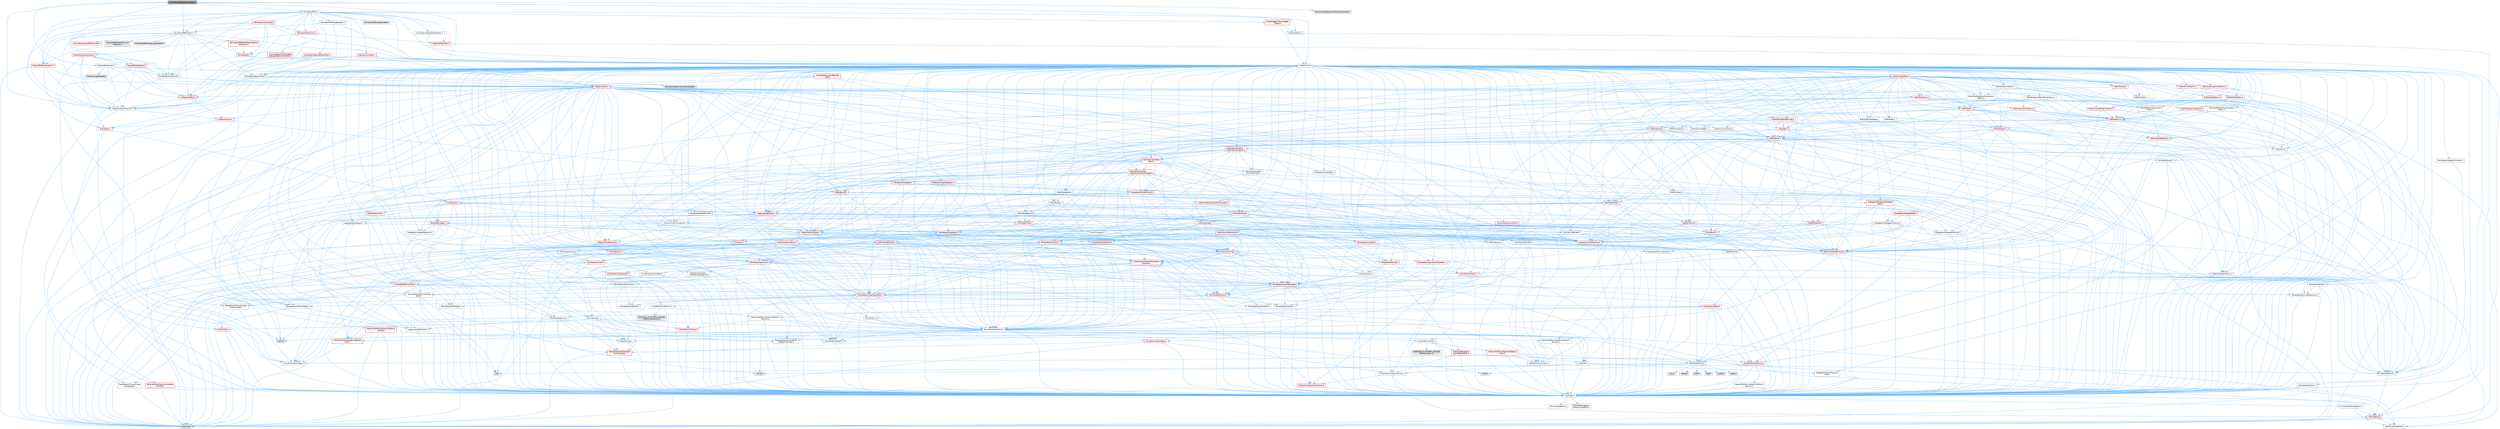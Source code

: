 digraph "GameplayTagResponseTable.h"
{
 // INTERACTIVE_SVG=YES
 // LATEX_PDF_SIZE
  bgcolor="transparent";
  edge [fontname=Helvetica,fontsize=10,labelfontname=Helvetica,labelfontsize=10];
  node [fontname=Helvetica,fontsize=10,shape=box,height=0.2,width=0.4];
  Node1 [id="Node000001",label="GameplayTagResponseTable.h",height=0.2,width=0.4,color="gray40", fillcolor="grey60", style="filled", fontcolor="black",tooltip=" "];
  Node1 -> Node2 [id="edge1_Node000001_Node000002",color="steelblue1",style="solid",tooltip=" "];
  Node2 [id="Node000002",label="CoreMinimal.h",height=0.2,width=0.4,color="grey40", fillcolor="white", style="filled",URL="$d7/d67/CoreMinimal_8h.html",tooltip=" "];
  Node2 -> Node3 [id="edge2_Node000002_Node000003",color="steelblue1",style="solid",tooltip=" "];
  Node3 [id="Node000003",label="CoreTypes.h",height=0.2,width=0.4,color="grey40", fillcolor="white", style="filled",URL="$dc/dec/CoreTypes_8h.html",tooltip=" "];
  Node3 -> Node4 [id="edge3_Node000003_Node000004",color="steelblue1",style="solid",tooltip=" "];
  Node4 [id="Node000004",label="HAL/Platform.h",height=0.2,width=0.4,color="red", fillcolor="#FFF0F0", style="filled",URL="$d9/dd0/Platform_8h.html",tooltip=" "];
  Node4 -> Node7 [id="edge4_Node000004_Node000007",color="steelblue1",style="solid",tooltip=" "];
  Node7 [id="Node000007",label="type_traits",height=0.2,width=0.4,color="grey60", fillcolor="#E0E0E0", style="filled",tooltip=" "];
  Node4 -> Node8 [id="edge5_Node000004_Node000008",color="steelblue1",style="solid",tooltip=" "];
  Node8 [id="Node000008",label="PreprocessorHelpers.h",height=0.2,width=0.4,color="grey40", fillcolor="white", style="filled",URL="$db/ddb/PreprocessorHelpers_8h.html",tooltip=" "];
  Node3 -> Node14 [id="edge6_Node000003_Node000014",color="steelblue1",style="solid",tooltip=" "];
  Node14 [id="Node000014",label="ProfilingDebugging\l/UMemoryDefines.h",height=0.2,width=0.4,color="grey40", fillcolor="white", style="filled",URL="$d2/da2/UMemoryDefines_8h.html",tooltip=" "];
  Node3 -> Node15 [id="edge7_Node000003_Node000015",color="steelblue1",style="solid",tooltip=" "];
  Node15 [id="Node000015",label="Misc/CoreMiscDefines.h",height=0.2,width=0.4,color="grey40", fillcolor="white", style="filled",URL="$da/d38/CoreMiscDefines_8h.html",tooltip=" "];
  Node15 -> Node4 [id="edge8_Node000015_Node000004",color="steelblue1",style="solid",tooltip=" "];
  Node15 -> Node8 [id="edge9_Node000015_Node000008",color="steelblue1",style="solid",tooltip=" "];
  Node3 -> Node16 [id="edge10_Node000003_Node000016",color="steelblue1",style="solid",tooltip=" "];
  Node16 [id="Node000016",label="Misc/CoreDefines.h",height=0.2,width=0.4,color="grey40", fillcolor="white", style="filled",URL="$d3/dd2/CoreDefines_8h.html",tooltip=" "];
  Node2 -> Node17 [id="edge11_Node000002_Node000017",color="steelblue1",style="solid",tooltip=" "];
  Node17 [id="Node000017",label="CoreFwd.h",height=0.2,width=0.4,color="grey40", fillcolor="white", style="filled",URL="$d1/d1e/CoreFwd_8h.html",tooltip=" "];
  Node17 -> Node3 [id="edge12_Node000017_Node000003",color="steelblue1",style="solid",tooltip=" "];
  Node17 -> Node18 [id="edge13_Node000017_Node000018",color="steelblue1",style="solid",tooltip=" "];
  Node18 [id="Node000018",label="Containers/ContainersFwd.h",height=0.2,width=0.4,color="grey40", fillcolor="white", style="filled",URL="$d4/d0a/ContainersFwd_8h.html",tooltip=" "];
  Node18 -> Node4 [id="edge14_Node000018_Node000004",color="steelblue1",style="solid",tooltip=" "];
  Node18 -> Node3 [id="edge15_Node000018_Node000003",color="steelblue1",style="solid",tooltip=" "];
  Node18 -> Node19 [id="edge16_Node000018_Node000019",color="steelblue1",style="solid",tooltip=" "];
  Node19 [id="Node000019",label="Traits/IsContiguousContainer.h",height=0.2,width=0.4,color="red", fillcolor="#FFF0F0", style="filled",URL="$d5/d3c/IsContiguousContainer_8h.html",tooltip=" "];
  Node19 -> Node3 [id="edge17_Node000019_Node000003",color="steelblue1",style="solid",tooltip=" "];
  Node17 -> Node22 [id="edge18_Node000017_Node000022",color="steelblue1",style="solid",tooltip=" "];
  Node22 [id="Node000022",label="Math/MathFwd.h",height=0.2,width=0.4,color="grey40", fillcolor="white", style="filled",URL="$d2/d10/MathFwd_8h.html",tooltip=" "];
  Node22 -> Node4 [id="edge19_Node000022_Node000004",color="steelblue1",style="solid",tooltip=" "];
  Node17 -> Node23 [id="edge20_Node000017_Node000023",color="steelblue1",style="solid",tooltip=" "];
  Node23 [id="Node000023",label="UObject/UObjectHierarchy\lFwd.h",height=0.2,width=0.4,color="grey40", fillcolor="white", style="filled",URL="$d3/d13/UObjectHierarchyFwd_8h.html",tooltip=" "];
  Node2 -> Node23 [id="edge21_Node000002_Node000023",color="steelblue1",style="solid",tooltip=" "];
  Node2 -> Node18 [id="edge22_Node000002_Node000018",color="steelblue1",style="solid",tooltip=" "];
  Node2 -> Node24 [id="edge23_Node000002_Node000024",color="steelblue1",style="solid",tooltip=" "];
  Node24 [id="Node000024",label="Misc/VarArgs.h",height=0.2,width=0.4,color="grey40", fillcolor="white", style="filled",URL="$d5/d6f/VarArgs_8h.html",tooltip=" "];
  Node24 -> Node3 [id="edge24_Node000024_Node000003",color="steelblue1",style="solid",tooltip=" "];
  Node2 -> Node25 [id="edge25_Node000002_Node000025",color="steelblue1",style="solid",tooltip=" "];
  Node25 [id="Node000025",label="Logging/LogVerbosity.h",height=0.2,width=0.4,color="grey40", fillcolor="white", style="filled",URL="$d2/d8f/LogVerbosity_8h.html",tooltip=" "];
  Node25 -> Node3 [id="edge26_Node000025_Node000003",color="steelblue1",style="solid",tooltip=" "];
  Node2 -> Node26 [id="edge27_Node000002_Node000026",color="steelblue1",style="solid",tooltip=" "];
  Node26 [id="Node000026",label="Misc/OutputDevice.h",height=0.2,width=0.4,color="grey40", fillcolor="white", style="filled",URL="$d7/d32/OutputDevice_8h.html",tooltip=" "];
  Node26 -> Node17 [id="edge28_Node000026_Node000017",color="steelblue1",style="solid",tooltip=" "];
  Node26 -> Node3 [id="edge29_Node000026_Node000003",color="steelblue1",style="solid",tooltip=" "];
  Node26 -> Node25 [id="edge30_Node000026_Node000025",color="steelblue1",style="solid",tooltip=" "];
  Node26 -> Node24 [id="edge31_Node000026_Node000024",color="steelblue1",style="solid",tooltip=" "];
  Node26 -> Node27 [id="edge32_Node000026_Node000027",color="steelblue1",style="solid",tooltip=" "];
  Node27 [id="Node000027",label="Templates/IsArrayOrRefOf\lTypeByPredicate.h",height=0.2,width=0.4,color="grey40", fillcolor="white", style="filled",URL="$d6/da1/IsArrayOrRefOfTypeByPredicate_8h.html",tooltip=" "];
  Node27 -> Node3 [id="edge33_Node000027_Node000003",color="steelblue1",style="solid",tooltip=" "];
  Node26 -> Node28 [id="edge34_Node000026_Node000028",color="steelblue1",style="solid",tooltip=" "];
  Node28 [id="Node000028",label="Templates/IsValidVariadic\lFunctionArg.h",height=0.2,width=0.4,color="red", fillcolor="#FFF0F0", style="filled",URL="$d0/dc8/IsValidVariadicFunctionArg_8h.html",tooltip=" "];
  Node28 -> Node3 [id="edge35_Node000028_Node000003",color="steelblue1",style="solid",tooltip=" "];
  Node28 -> Node7 [id="edge36_Node000028_Node000007",color="steelblue1",style="solid",tooltip=" "];
  Node26 -> Node30 [id="edge37_Node000026_Node000030",color="steelblue1",style="solid",tooltip=" "];
  Node30 [id="Node000030",label="Traits/IsCharEncodingCompatible\lWith.h",height=0.2,width=0.4,color="red", fillcolor="#FFF0F0", style="filled",URL="$df/dd1/IsCharEncodingCompatibleWith_8h.html",tooltip=" "];
  Node30 -> Node7 [id="edge38_Node000030_Node000007",color="steelblue1",style="solid",tooltip=" "];
  Node2 -> Node32 [id="edge39_Node000002_Node000032",color="steelblue1",style="solid",tooltip=" "];
  Node32 [id="Node000032",label="HAL/PlatformCrt.h",height=0.2,width=0.4,color="grey40", fillcolor="white", style="filled",URL="$d8/d75/PlatformCrt_8h.html",tooltip=" "];
  Node32 -> Node33 [id="edge40_Node000032_Node000033",color="steelblue1",style="solid",tooltip=" "];
  Node33 [id="Node000033",label="new",height=0.2,width=0.4,color="grey60", fillcolor="#E0E0E0", style="filled",tooltip=" "];
  Node32 -> Node34 [id="edge41_Node000032_Node000034",color="steelblue1",style="solid",tooltip=" "];
  Node34 [id="Node000034",label="wchar.h",height=0.2,width=0.4,color="grey60", fillcolor="#E0E0E0", style="filled",tooltip=" "];
  Node32 -> Node35 [id="edge42_Node000032_Node000035",color="steelblue1",style="solid",tooltip=" "];
  Node35 [id="Node000035",label="stddef.h",height=0.2,width=0.4,color="grey60", fillcolor="#E0E0E0", style="filled",tooltip=" "];
  Node32 -> Node36 [id="edge43_Node000032_Node000036",color="steelblue1",style="solid",tooltip=" "];
  Node36 [id="Node000036",label="stdlib.h",height=0.2,width=0.4,color="grey60", fillcolor="#E0E0E0", style="filled",tooltip=" "];
  Node32 -> Node37 [id="edge44_Node000032_Node000037",color="steelblue1",style="solid",tooltip=" "];
  Node37 [id="Node000037",label="stdio.h",height=0.2,width=0.4,color="grey60", fillcolor="#E0E0E0", style="filled",tooltip=" "];
  Node32 -> Node38 [id="edge45_Node000032_Node000038",color="steelblue1",style="solid",tooltip=" "];
  Node38 [id="Node000038",label="stdarg.h",height=0.2,width=0.4,color="grey60", fillcolor="#E0E0E0", style="filled",tooltip=" "];
  Node32 -> Node39 [id="edge46_Node000032_Node000039",color="steelblue1",style="solid",tooltip=" "];
  Node39 [id="Node000039",label="math.h",height=0.2,width=0.4,color="grey60", fillcolor="#E0E0E0", style="filled",tooltip=" "];
  Node32 -> Node40 [id="edge47_Node000032_Node000040",color="steelblue1",style="solid",tooltip=" "];
  Node40 [id="Node000040",label="float.h",height=0.2,width=0.4,color="grey60", fillcolor="#E0E0E0", style="filled",tooltip=" "];
  Node32 -> Node41 [id="edge48_Node000032_Node000041",color="steelblue1",style="solid",tooltip=" "];
  Node41 [id="Node000041",label="string.h",height=0.2,width=0.4,color="grey60", fillcolor="#E0E0E0", style="filled",tooltip=" "];
  Node2 -> Node42 [id="edge49_Node000002_Node000042",color="steelblue1",style="solid",tooltip=" "];
  Node42 [id="Node000042",label="HAL/PlatformMisc.h",height=0.2,width=0.4,color="grey40", fillcolor="white", style="filled",URL="$d0/df5/PlatformMisc_8h.html",tooltip=" "];
  Node42 -> Node3 [id="edge50_Node000042_Node000003",color="steelblue1",style="solid",tooltip=" "];
  Node42 -> Node43 [id="edge51_Node000042_Node000043",color="steelblue1",style="solid",tooltip=" "];
  Node43 [id="Node000043",label="GenericPlatform/GenericPlatform\lMisc.h",height=0.2,width=0.4,color="red", fillcolor="#FFF0F0", style="filled",URL="$db/d9a/GenericPlatformMisc_8h.html",tooltip=" "];
  Node43 -> Node17 [id="edge52_Node000043_Node000017",color="steelblue1",style="solid",tooltip=" "];
  Node43 -> Node3 [id="edge53_Node000043_Node000003",color="steelblue1",style="solid",tooltip=" "];
  Node43 -> Node32 [id="edge54_Node000043_Node000032",color="steelblue1",style="solid",tooltip=" "];
  Node43 -> Node47 [id="edge55_Node000043_Node000047",color="steelblue1",style="solid",tooltip=" "];
  Node47 [id="Node000047",label="Math/NumericLimits.h",height=0.2,width=0.4,color="grey40", fillcolor="white", style="filled",URL="$df/d1b/NumericLimits_8h.html",tooltip=" "];
  Node47 -> Node3 [id="edge56_Node000047_Node000003",color="steelblue1",style="solid",tooltip=" "];
  Node43 -> Node49 [id="edge57_Node000043_Node000049",color="steelblue1",style="solid",tooltip=" "];
  Node49 [id="Node000049",label="Misc/EnumClassFlags.h",height=0.2,width=0.4,color="grey40", fillcolor="white", style="filled",URL="$d8/de7/EnumClassFlags_8h.html",tooltip=" "];
  Node42 -> Node52 [id="edge58_Node000042_Node000052",color="steelblue1",style="solid",tooltip=" "];
  Node52 [id="Node000052",label="COMPILED_PLATFORM_HEADER\l(PlatformMisc.h)",height=0.2,width=0.4,color="grey60", fillcolor="#E0E0E0", style="filled",tooltip=" "];
  Node42 -> Node53 [id="edge59_Node000042_Node000053",color="steelblue1",style="solid",tooltip=" "];
  Node53 [id="Node000053",label="ProfilingDebugging\l/CpuProfilerTrace.h",height=0.2,width=0.4,color="red", fillcolor="#FFF0F0", style="filled",URL="$da/dcb/CpuProfilerTrace_8h.html",tooltip=" "];
  Node53 -> Node3 [id="edge60_Node000053_Node000003",color="steelblue1",style="solid",tooltip=" "];
  Node53 -> Node18 [id="edge61_Node000053_Node000018",color="steelblue1",style="solid",tooltip=" "];
  Node53 -> Node54 [id="edge62_Node000053_Node000054",color="steelblue1",style="solid",tooltip=" "];
  Node54 [id="Node000054",label="HAL/PlatformAtomics.h",height=0.2,width=0.4,color="red", fillcolor="#FFF0F0", style="filled",URL="$d3/d36/PlatformAtomics_8h.html",tooltip=" "];
  Node54 -> Node3 [id="edge63_Node000054_Node000003",color="steelblue1",style="solid",tooltip=" "];
  Node54 -> Node55 [id="edge64_Node000054_Node000055",color="steelblue1",style="solid",tooltip=" "];
  Node55 [id="Node000055",label="GenericPlatform/GenericPlatform\lAtomics.h",height=0.2,width=0.4,color="grey40", fillcolor="white", style="filled",URL="$da/d72/GenericPlatformAtomics_8h.html",tooltip=" "];
  Node55 -> Node3 [id="edge65_Node000055_Node000003",color="steelblue1",style="solid",tooltip=" "];
  Node53 -> Node8 [id="edge66_Node000053_Node000008",color="steelblue1",style="solid",tooltip=" "];
  Node2 -> Node61 [id="edge67_Node000002_Node000061",color="steelblue1",style="solid",tooltip=" "];
  Node61 [id="Node000061",label="Misc/AssertionMacros.h",height=0.2,width=0.4,color="grey40", fillcolor="white", style="filled",URL="$d0/dfa/AssertionMacros_8h.html",tooltip=" "];
  Node61 -> Node3 [id="edge68_Node000061_Node000003",color="steelblue1",style="solid",tooltip=" "];
  Node61 -> Node4 [id="edge69_Node000061_Node000004",color="steelblue1",style="solid",tooltip=" "];
  Node61 -> Node42 [id="edge70_Node000061_Node000042",color="steelblue1",style="solid",tooltip=" "];
  Node61 -> Node8 [id="edge71_Node000061_Node000008",color="steelblue1",style="solid",tooltip=" "];
  Node61 -> Node62 [id="edge72_Node000061_Node000062",color="steelblue1",style="solid",tooltip=" "];
  Node62 [id="Node000062",label="Templates/EnableIf.h",height=0.2,width=0.4,color="grey40", fillcolor="white", style="filled",URL="$d7/d60/EnableIf_8h.html",tooltip=" "];
  Node62 -> Node3 [id="edge73_Node000062_Node000003",color="steelblue1",style="solid",tooltip=" "];
  Node61 -> Node27 [id="edge74_Node000061_Node000027",color="steelblue1",style="solid",tooltip=" "];
  Node61 -> Node28 [id="edge75_Node000061_Node000028",color="steelblue1",style="solid",tooltip=" "];
  Node61 -> Node30 [id="edge76_Node000061_Node000030",color="steelblue1",style="solid",tooltip=" "];
  Node61 -> Node24 [id="edge77_Node000061_Node000024",color="steelblue1",style="solid",tooltip=" "];
  Node61 -> Node63 [id="edge78_Node000061_Node000063",color="steelblue1",style="solid",tooltip=" "];
  Node63 [id="Node000063",label="String/FormatStringSan.h",height=0.2,width=0.4,color="red", fillcolor="#FFF0F0", style="filled",URL="$d3/d8b/FormatStringSan_8h.html",tooltip=" "];
  Node63 -> Node7 [id="edge79_Node000063_Node000007",color="steelblue1",style="solid",tooltip=" "];
  Node63 -> Node3 [id="edge80_Node000063_Node000003",color="steelblue1",style="solid",tooltip=" "];
  Node63 -> Node28 [id="edge81_Node000063_Node000028",color="steelblue1",style="solid",tooltip=" "];
  Node63 -> Node18 [id="edge82_Node000063_Node000018",color="steelblue1",style="solid",tooltip=" "];
  Node61 -> Node69 [id="edge83_Node000061_Node000069",color="steelblue1",style="solid",tooltip=" "];
  Node69 [id="Node000069",label="atomic",height=0.2,width=0.4,color="grey60", fillcolor="#E0E0E0", style="filled",tooltip=" "];
  Node2 -> Node70 [id="edge84_Node000002_Node000070",color="steelblue1",style="solid",tooltip=" "];
  Node70 [id="Node000070",label="Templates/IsPointer.h",height=0.2,width=0.4,color="grey40", fillcolor="white", style="filled",URL="$d7/d05/IsPointer_8h.html",tooltip=" "];
  Node70 -> Node3 [id="edge85_Node000070_Node000003",color="steelblue1",style="solid",tooltip=" "];
  Node2 -> Node71 [id="edge86_Node000002_Node000071",color="steelblue1",style="solid",tooltip=" "];
  Node71 [id="Node000071",label="HAL/PlatformMemory.h",height=0.2,width=0.4,color="grey40", fillcolor="white", style="filled",URL="$de/d68/PlatformMemory_8h.html",tooltip=" "];
  Node71 -> Node3 [id="edge87_Node000071_Node000003",color="steelblue1",style="solid",tooltip=" "];
  Node71 -> Node72 [id="edge88_Node000071_Node000072",color="steelblue1",style="solid",tooltip=" "];
  Node72 [id="Node000072",label="GenericPlatform/GenericPlatform\lMemory.h",height=0.2,width=0.4,color="grey40", fillcolor="white", style="filled",URL="$dd/d22/GenericPlatformMemory_8h.html",tooltip=" "];
  Node72 -> Node17 [id="edge89_Node000072_Node000017",color="steelblue1",style="solid",tooltip=" "];
  Node72 -> Node3 [id="edge90_Node000072_Node000003",color="steelblue1",style="solid",tooltip=" "];
  Node72 -> Node73 [id="edge91_Node000072_Node000073",color="steelblue1",style="solid",tooltip=" "];
  Node73 [id="Node000073",label="HAL/PlatformString.h",height=0.2,width=0.4,color="red", fillcolor="#FFF0F0", style="filled",URL="$db/db5/PlatformString_8h.html",tooltip=" "];
  Node73 -> Node3 [id="edge92_Node000073_Node000003",color="steelblue1",style="solid",tooltip=" "];
  Node72 -> Node41 [id="edge93_Node000072_Node000041",color="steelblue1",style="solid",tooltip=" "];
  Node72 -> Node34 [id="edge94_Node000072_Node000034",color="steelblue1",style="solid",tooltip=" "];
  Node71 -> Node75 [id="edge95_Node000071_Node000075",color="steelblue1",style="solid",tooltip=" "];
  Node75 [id="Node000075",label="COMPILED_PLATFORM_HEADER\l(PlatformMemory.h)",height=0.2,width=0.4,color="grey60", fillcolor="#E0E0E0", style="filled",tooltip=" "];
  Node2 -> Node54 [id="edge96_Node000002_Node000054",color="steelblue1",style="solid",tooltip=" "];
  Node2 -> Node76 [id="edge97_Node000002_Node000076",color="steelblue1",style="solid",tooltip=" "];
  Node76 [id="Node000076",label="Misc/Exec.h",height=0.2,width=0.4,color="grey40", fillcolor="white", style="filled",URL="$de/ddb/Exec_8h.html",tooltip=" "];
  Node76 -> Node3 [id="edge98_Node000076_Node000003",color="steelblue1",style="solid",tooltip=" "];
  Node76 -> Node61 [id="edge99_Node000076_Node000061",color="steelblue1",style="solid",tooltip=" "];
  Node2 -> Node77 [id="edge100_Node000002_Node000077",color="steelblue1",style="solid",tooltip=" "];
  Node77 [id="Node000077",label="HAL/MemoryBase.h",height=0.2,width=0.4,color="red", fillcolor="#FFF0F0", style="filled",URL="$d6/d9f/MemoryBase_8h.html",tooltip=" "];
  Node77 -> Node3 [id="edge101_Node000077_Node000003",color="steelblue1",style="solid",tooltip=" "];
  Node77 -> Node54 [id="edge102_Node000077_Node000054",color="steelblue1",style="solid",tooltip=" "];
  Node77 -> Node32 [id="edge103_Node000077_Node000032",color="steelblue1",style="solid",tooltip=" "];
  Node77 -> Node76 [id="edge104_Node000077_Node000076",color="steelblue1",style="solid",tooltip=" "];
  Node77 -> Node26 [id="edge105_Node000077_Node000026",color="steelblue1",style="solid",tooltip=" "];
  Node2 -> Node87 [id="edge106_Node000002_Node000087",color="steelblue1",style="solid",tooltip=" "];
  Node87 [id="Node000087",label="HAL/UnrealMemory.h",height=0.2,width=0.4,color="red", fillcolor="#FFF0F0", style="filled",URL="$d9/d96/UnrealMemory_8h.html",tooltip=" "];
  Node87 -> Node3 [id="edge107_Node000087_Node000003",color="steelblue1",style="solid",tooltip=" "];
  Node87 -> Node72 [id="edge108_Node000087_Node000072",color="steelblue1",style="solid",tooltip=" "];
  Node87 -> Node77 [id="edge109_Node000087_Node000077",color="steelblue1",style="solid",tooltip=" "];
  Node87 -> Node71 [id="edge110_Node000087_Node000071",color="steelblue1",style="solid",tooltip=" "];
  Node87 -> Node70 [id="edge111_Node000087_Node000070",color="steelblue1",style="solid",tooltip=" "];
  Node2 -> Node89 [id="edge112_Node000002_Node000089",color="steelblue1",style="solid",tooltip=" "];
  Node89 [id="Node000089",label="Templates/IsArithmetic.h",height=0.2,width=0.4,color="grey40", fillcolor="white", style="filled",URL="$d2/d5d/IsArithmetic_8h.html",tooltip=" "];
  Node89 -> Node3 [id="edge113_Node000089_Node000003",color="steelblue1",style="solid",tooltip=" "];
  Node2 -> Node83 [id="edge114_Node000002_Node000083",color="steelblue1",style="solid",tooltip=" "];
  Node83 [id="Node000083",label="Templates/AndOrNot.h",height=0.2,width=0.4,color="grey40", fillcolor="white", style="filled",URL="$db/d0a/AndOrNot_8h.html",tooltip=" "];
  Node83 -> Node3 [id="edge115_Node000083_Node000003",color="steelblue1",style="solid",tooltip=" "];
  Node2 -> Node90 [id="edge116_Node000002_Node000090",color="steelblue1",style="solid",tooltip=" "];
  Node90 [id="Node000090",label="Templates/IsPODType.h",height=0.2,width=0.4,color="grey40", fillcolor="white", style="filled",URL="$d7/db1/IsPODType_8h.html",tooltip=" "];
  Node90 -> Node3 [id="edge117_Node000090_Node000003",color="steelblue1",style="solid",tooltip=" "];
  Node2 -> Node91 [id="edge118_Node000002_Node000091",color="steelblue1",style="solid",tooltip=" "];
  Node91 [id="Node000091",label="Templates/IsUECoreType.h",height=0.2,width=0.4,color="grey40", fillcolor="white", style="filled",URL="$d1/db8/IsUECoreType_8h.html",tooltip=" "];
  Node91 -> Node3 [id="edge119_Node000091_Node000003",color="steelblue1",style="solid",tooltip=" "];
  Node91 -> Node7 [id="edge120_Node000091_Node000007",color="steelblue1",style="solid",tooltip=" "];
  Node2 -> Node84 [id="edge121_Node000002_Node000084",color="steelblue1",style="solid",tooltip=" "];
  Node84 [id="Node000084",label="Templates/IsTriviallyCopy\lConstructible.h",height=0.2,width=0.4,color="grey40", fillcolor="white", style="filled",URL="$d3/d78/IsTriviallyCopyConstructible_8h.html",tooltip=" "];
  Node84 -> Node3 [id="edge122_Node000084_Node000003",color="steelblue1",style="solid",tooltip=" "];
  Node84 -> Node7 [id="edge123_Node000084_Node000007",color="steelblue1",style="solid",tooltip=" "];
  Node2 -> Node92 [id="edge124_Node000002_Node000092",color="steelblue1",style="solid",tooltip=" "];
  Node92 [id="Node000092",label="Templates/UnrealTypeTraits.h",height=0.2,width=0.4,color="red", fillcolor="#FFF0F0", style="filled",URL="$d2/d2d/UnrealTypeTraits_8h.html",tooltip=" "];
  Node92 -> Node3 [id="edge125_Node000092_Node000003",color="steelblue1",style="solid",tooltip=" "];
  Node92 -> Node70 [id="edge126_Node000092_Node000070",color="steelblue1",style="solid",tooltip=" "];
  Node92 -> Node61 [id="edge127_Node000092_Node000061",color="steelblue1",style="solid",tooltip=" "];
  Node92 -> Node83 [id="edge128_Node000092_Node000083",color="steelblue1",style="solid",tooltip=" "];
  Node92 -> Node62 [id="edge129_Node000092_Node000062",color="steelblue1",style="solid",tooltip=" "];
  Node92 -> Node89 [id="edge130_Node000092_Node000089",color="steelblue1",style="solid",tooltip=" "];
  Node92 -> Node90 [id="edge131_Node000092_Node000090",color="steelblue1",style="solid",tooltip=" "];
  Node92 -> Node91 [id="edge132_Node000092_Node000091",color="steelblue1",style="solid",tooltip=" "];
  Node92 -> Node84 [id="edge133_Node000092_Node000084",color="steelblue1",style="solid",tooltip=" "];
  Node2 -> Node62 [id="edge134_Node000002_Node000062",color="steelblue1",style="solid",tooltip=" "];
  Node2 -> Node94 [id="edge135_Node000002_Node000094",color="steelblue1",style="solid",tooltip=" "];
  Node94 [id="Node000094",label="Templates/RemoveReference.h",height=0.2,width=0.4,color="grey40", fillcolor="white", style="filled",URL="$da/dbe/RemoveReference_8h.html",tooltip=" "];
  Node94 -> Node3 [id="edge136_Node000094_Node000003",color="steelblue1",style="solid",tooltip=" "];
  Node2 -> Node95 [id="edge137_Node000002_Node000095",color="steelblue1",style="solid",tooltip=" "];
  Node95 [id="Node000095",label="Templates/IntegralConstant.h",height=0.2,width=0.4,color="grey40", fillcolor="white", style="filled",URL="$db/d1b/IntegralConstant_8h.html",tooltip=" "];
  Node95 -> Node3 [id="edge138_Node000095_Node000003",color="steelblue1",style="solid",tooltip=" "];
  Node2 -> Node96 [id="edge139_Node000002_Node000096",color="steelblue1",style="solid",tooltip=" "];
  Node96 [id="Node000096",label="Templates/IsClass.h",height=0.2,width=0.4,color="grey40", fillcolor="white", style="filled",URL="$db/dcb/IsClass_8h.html",tooltip=" "];
  Node96 -> Node3 [id="edge140_Node000096_Node000003",color="steelblue1",style="solid",tooltip=" "];
  Node2 -> Node97 [id="edge141_Node000002_Node000097",color="steelblue1",style="solid",tooltip=" "];
  Node97 [id="Node000097",label="Templates/TypeCompatible\lBytes.h",height=0.2,width=0.4,color="grey40", fillcolor="white", style="filled",URL="$df/d0a/TypeCompatibleBytes_8h.html",tooltip=" "];
  Node97 -> Node3 [id="edge142_Node000097_Node000003",color="steelblue1",style="solid",tooltip=" "];
  Node97 -> Node41 [id="edge143_Node000097_Node000041",color="steelblue1",style="solid",tooltip=" "];
  Node97 -> Node33 [id="edge144_Node000097_Node000033",color="steelblue1",style="solid",tooltip=" "];
  Node97 -> Node7 [id="edge145_Node000097_Node000007",color="steelblue1",style="solid",tooltip=" "];
  Node2 -> Node19 [id="edge146_Node000002_Node000019",color="steelblue1",style="solid",tooltip=" "];
  Node2 -> Node98 [id="edge147_Node000002_Node000098",color="steelblue1",style="solid",tooltip=" "];
  Node98 [id="Node000098",label="Templates/UnrealTemplate.h",height=0.2,width=0.4,color="red", fillcolor="#FFF0F0", style="filled",URL="$d4/d24/UnrealTemplate_8h.html",tooltip=" "];
  Node98 -> Node3 [id="edge148_Node000098_Node000003",color="steelblue1",style="solid",tooltip=" "];
  Node98 -> Node70 [id="edge149_Node000098_Node000070",color="steelblue1",style="solid",tooltip=" "];
  Node98 -> Node87 [id="edge150_Node000098_Node000087",color="steelblue1",style="solid",tooltip=" "];
  Node98 -> Node92 [id="edge151_Node000098_Node000092",color="steelblue1",style="solid",tooltip=" "];
  Node98 -> Node94 [id="edge152_Node000098_Node000094",color="steelblue1",style="solid",tooltip=" "];
  Node98 -> Node97 [id="edge153_Node000098_Node000097",color="steelblue1",style="solid",tooltip=" "];
  Node98 -> Node19 [id="edge154_Node000098_Node000019",color="steelblue1",style="solid",tooltip=" "];
  Node98 -> Node7 [id="edge155_Node000098_Node000007",color="steelblue1",style="solid",tooltip=" "];
  Node2 -> Node47 [id="edge156_Node000002_Node000047",color="steelblue1",style="solid",tooltip=" "];
  Node2 -> Node102 [id="edge157_Node000002_Node000102",color="steelblue1",style="solid",tooltip=" "];
  Node102 [id="Node000102",label="HAL/PlatformMath.h",height=0.2,width=0.4,color="red", fillcolor="#FFF0F0", style="filled",URL="$dc/d53/PlatformMath_8h.html",tooltip=" "];
  Node102 -> Node3 [id="edge158_Node000102_Node000003",color="steelblue1",style="solid",tooltip=" "];
  Node2 -> Node85 [id="edge159_Node000002_Node000085",color="steelblue1",style="solid",tooltip=" "];
  Node85 [id="Node000085",label="Templates/IsTriviallyCopy\lAssignable.h",height=0.2,width=0.4,color="grey40", fillcolor="white", style="filled",URL="$d2/df2/IsTriviallyCopyAssignable_8h.html",tooltip=" "];
  Node85 -> Node3 [id="edge160_Node000085_Node000003",color="steelblue1",style="solid",tooltip=" "];
  Node85 -> Node7 [id="edge161_Node000085_Node000007",color="steelblue1",style="solid",tooltip=" "];
  Node2 -> Node110 [id="edge162_Node000002_Node000110",color="steelblue1",style="solid",tooltip=" "];
  Node110 [id="Node000110",label="Templates/MemoryOps.h",height=0.2,width=0.4,color="red", fillcolor="#FFF0F0", style="filled",URL="$db/dea/MemoryOps_8h.html",tooltip=" "];
  Node110 -> Node3 [id="edge163_Node000110_Node000003",color="steelblue1",style="solid",tooltip=" "];
  Node110 -> Node87 [id="edge164_Node000110_Node000087",color="steelblue1",style="solid",tooltip=" "];
  Node110 -> Node85 [id="edge165_Node000110_Node000085",color="steelblue1",style="solid",tooltip=" "];
  Node110 -> Node84 [id="edge166_Node000110_Node000084",color="steelblue1",style="solid",tooltip=" "];
  Node110 -> Node92 [id="edge167_Node000110_Node000092",color="steelblue1",style="solid",tooltip=" "];
  Node110 -> Node33 [id="edge168_Node000110_Node000033",color="steelblue1",style="solid",tooltip=" "];
  Node110 -> Node7 [id="edge169_Node000110_Node000007",color="steelblue1",style="solid",tooltip=" "];
  Node2 -> Node111 [id="edge170_Node000002_Node000111",color="steelblue1",style="solid",tooltip=" "];
  Node111 [id="Node000111",label="Containers/ContainerAllocation\lPolicies.h",height=0.2,width=0.4,color="red", fillcolor="#FFF0F0", style="filled",URL="$d7/dff/ContainerAllocationPolicies_8h.html",tooltip=" "];
  Node111 -> Node3 [id="edge171_Node000111_Node000003",color="steelblue1",style="solid",tooltip=" "];
  Node111 -> Node111 [id="edge172_Node000111_Node000111",color="steelblue1",style="solid",tooltip=" "];
  Node111 -> Node102 [id="edge173_Node000111_Node000102",color="steelblue1",style="solid",tooltip=" "];
  Node111 -> Node87 [id="edge174_Node000111_Node000087",color="steelblue1",style="solid",tooltip=" "];
  Node111 -> Node47 [id="edge175_Node000111_Node000047",color="steelblue1",style="solid",tooltip=" "];
  Node111 -> Node61 [id="edge176_Node000111_Node000061",color="steelblue1",style="solid",tooltip=" "];
  Node111 -> Node110 [id="edge177_Node000111_Node000110",color="steelblue1",style="solid",tooltip=" "];
  Node111 -> Node97 [id="edge178_Node000111_Node000097",color="steelblue1",style="solid",tooltip=" "];
  Node111 -> Node7 [id="edge179_Node000111_Node000007",color="steelblue1",style="solid",tooltip=" "];
  Node2 -> Node114 [id="edge180_Node000002_Node000114",color="steelblue1",style="solid",tooltip=" "];
  Node114 [id="Node000114",label="Templates/IsEnumClass.h",height=0.2,width=0.4,color="grey40", fillcolor="white", style="filled",URL="$d7/d15/IsEnumClass_8h.html",tooltip=" "];
  Node114 -> Node3 [id="edge181_Node000114_Node000003",color="steelblue1",style="solid",tooltip=" "];
  Node114 -> Node83 [id="edge182_Node000114_Node000083",color="steelblue1",style="solid",tooltip=" "];
  Node2 -> Node115 [id="edge183_Node000002_Node000115",color="steelblue1",style="solid",tooltip=" "];
  Node115 [id="Node000115",label="HAL/PlatformProperties.h",height=0.2,width=0.4,color="red", fillcolor="#FFF0F0", style="filled",URL="$d9/db0/PlatformProperties_8h.html",tooltip=" "];
  Node115 -> Node3 [id="edge184_Node000115_Node000003",color="steelblue1",style="solid",tooltip=" "];
  Node2 -> Node118 [id="edge185_Node000002_Node000118",color="steelblue1",style="solid",tooltip=" "];
  Node118 [id="Node000118",label="Misc/EngineVersionBase.h",height=0.2,width=0.4,color="grey40", fillcolor="white", style="filled",URL="$d5/d2b/EngineVersionBase_8h.html",tooltip=" "];
  Node118 -> Node3 [id="edge186_Node000118_Node000003",color="steelblue1",style="solid",tooltip=" "];
  Node2 -> Node119 [id="edge187_Node000002_Node000119",color="steelblue1",style="solid",tooltip=" "];
  Node119 [id="Node000119",label="Internationalization\l/TextNamespaceFwd.h",height=0.2,width=0.4,color="grey40", fillcolor="white", style="filled",URL="$d8/d97/TextNamespaceFwd_8h.html",tooltip=" "];
  Node119 -> Node3 [id="edge188_Node000119_Node000003",color="steelblue1",style="solid",tooltip=" "];
  Node2 -> Node120 [id="edge189_Node000002_Node000120",color="steelblue1",style="solid",tooltip=" "];
  Node120 [id="Node000120",label="Serialization/Archive.h",height=0.2,width=0.4,color="red", fillcolor="#FFF0F0", style="filled",URL="$d7/d3b/Archive_8h.html",tooltip=" "];
  Node120 -> Node17 [id="edge190_Node000120_Node000017",color="steelblue1",style="solid",tooltip=" "];
  Node120 -> Node3 [id="edge191_Node000120_Node000003",color="steelblue1",style="solid",tooltip=" "];
  Node120 -> Node115 [id="edge192_Node000120_Node000115",color="steelblue1",style="solid",tooltip=" "];
  Node120 -> Node119 [id="edge193_Node000120_Node000119",color="steelblue1",style="solid",tooltip=" "];
  Node120 -> Node22 [id="edge194_Node000120_Node000022",color="steelblue1",style="solid",tooltip=" "];
  Node120 -> Node61 [id="edge195_Node000120_Node000061",color="steelblue1",style="solid",tooltip=" "];
  Node120 -> Node118 [id="edge196_Node000120_Node000118",color="steelblue1",style="solid",tooltip=" "];
  Node120 -> Node24 [id="edge197_Node000120_Node000024",color="steelblue1",style="solid",tooltip=" "];
  Node120 -> Node62 [id="edge198_Node000120_Node000062",color="steelblue1",style="solid",tooltip=" "];
  Node120 -> Node27 [id="edge199_Node000120_Node000027",color="steelblue1",style="solid",tooltip=" "];
  Node120 -> Node114 [id="edge200_Node000120_Node000114",color="steelblue1",style="solid",tooltip=" "];
  Node120 -> Node28 [id="edge201_Node000120_Node000028",color="steelblue1",style="solid",tooltip=" "];
  Node120 -> Node98 [id="edge202_Node000120_Node000098",color="steelblue1",style="solid",tooltip=" "];
  Node120 -> Node30 [id="edge203_Node000120_Node000030",color="steelblue1",style="solid",tooltip=" "];
  Node120 -> Node123 [id="edge204_Node000120_Node000123",color="steelblue1",style="solid",tooltip=" "];
  Node123 [id="Node000123",label="UObject/ObjectVersion.h",height=0.2,width=0.4,color="grey40", fillcolor="white", style="filled",URL="$da/d63/ObjectVersion_8h.html",tooltip=" "];
  Node123 -> Node3 [id="edge205_Node000123_Node000003",color="steelblue1",style="solid",tooltip=" "];
  Node2 -> Node124 [id="edge206_Node000002_Node000124",color="steelblue1",style="solid",tooltip=" "];
  Node124 [id="Node000124",label="Templates/Less.h",height=0.2,width=0.4,color="grey40", fillcolor="white", style="filled",URL="$de/dc8/Less_8h.html",tooltip=" "];
  Node124 -> Node3 [id="edge207_Node000124_Node000003",color="steelblue1",style="solid",tooltip=" "];
  Node124 -> Node98 [id="edge208_Node000124_Node000098",color="steelblue1",style="solid",tooltip=" "];
  Node2 -> Node125 [id="edge209_Node000002_Node000125",color="steelblue1",style="solid",tooltip=" "];
  Node125 [id="Node000125",label="Templates/Sorting.h",height=0.2,width=0.4,color="red", fillcolor="#FFF0F0", style="filled",URL="$d3/d9e/Sorting_8h.html",tooltip=" "];
  Node125 -> Node3 [id="edge210_Node000125_Node000003",color="steelblue1",style="solid",tooltip=" "];
  Node125 -> Node102 [id="edge211_Node000125_Node000102",color="steelblue1",style="solid",tooltip=" "];
  Node125 -> Node124 [id="edge212_Node000125_Node000124",color="steelblue1",style="solid",tooltip=" "];
  Node2 -> Node136 [id="edge213_Node000002_Node000136",color="steelblue1",style="solid",tooltip=" "];
  Node136 [id="Node000136",label="Misc/Char.h",height=0.2,width=0.4,color="red", fillcolor="#FFF0F0", style="filled",URL="$d0/d58/Char_8h.html",tooltip=" "];
  Node136 -> Node3 [id="edge214_Node000136_Node000003",color="steelblue1",style="solid",tooltip=" "];
  Node136 -> Node7 [id="edge215_Node000136_Node000007",color="steelblue1",style="solid",tooltip=" "];
  Node2 -> Node139 [id="edge216_Node000002_Node000139",color="steelblue1",style="solid",tooltip=" "];
  Node139 [id="Node000139",label="GenericPlatform/GenericPlatform\lStricmp.h",height=0.2,width=0.4,color="grey40", fillcolor="white", style="filled",URL="$d2/d86/GenericPlatformStricmp_8h.html",tooltip=" "];
  Node139 -> Node3 [id="edge217_Node000139_Node000003",color="steelblue1",style="solid",tooltip=" "];
  Node2 -> Node140 [id="edge218_Node000002_Node000140",color="steelblue1",style="solid",tooltip=" "];
  Node140 [id="Node000140",label="GenericPlatform/GenericPlatform\lString.h",height=0.2,width=0.4,color="red", fillcolor="#FFF0F0", style="filled",URL="$dd/d20/GenericPlatformString_8h.html",tooltip=" "];
  Node140 -> Node3 [id="edge219_Node000140_Node000003",color="steelblue1",style="solid",tooltip=" "];
  Node140 -> Node139 [id="edge220_Node000140_Node000139",color="steelblue1",style="solid",tooltip=" "];
  Node140 -> Node62 [id="edge221_Node000140_Node000062",color="steelblue1",style="solid",tooltip=" "];
  Node140 -> Node30 [id="edge222_Node000140_Node000030",color="steelblue1",style="solid",tooltip=" "];
  Node140 -> Node7 [id="edge223_Node000140_Node000007",color="steelblue1",style="solid",tooltip=" "];
  Node2 -> Node73 [id="edge224_Node000002_Node000073",color="steelblue1",style="solid",tooltip=" "];
  Node2 -> Node143 [id="edge225_Node000002_Node000143",color="steelblue1",style="solid",tooltip=" "];
  Node143 [id="Node000143",label="Misc/CString.h",height=0.2,width=0.4,color="grey40", fillcolor="white", style="filled",URL="$d2/d49/CString_8h.html",tooltip=" "];
  Node143 -> Node3 [id="edge226_Node000143_Node000003",color="steelblue1",style="solid",tooltip=" "];
  Node143 -> Node32 [id="edge227_Node000143_Node000032",color="steelblue1",style="solid",tooltip=" "];
  Node143 -> Node73 [id="edge228_Node000143_Node000073",color="steelblue1",style="solid",tooltip=" "];
  Node143 -> Node61 [id="edge229_Node000143_Node000061",color="steelblue1",style="solid",tooltip=" "];
  Node143 -> Node136 [id="edge230_Node000143_Node000136",color="steelblue1",style="solid",tooltip=" "];
  Node143 -> Node24 [id="edge231_Node000143_Node000024",color="steelblue1",style="solid",tooltip=" "];
  Node143 -> Node27 [id="edge232_Node000143_Node000027",color="steelblue1",style="solid",tooltip=" "];
  Node143 -> Node28 [id="edge233_Node000143_Node000028",color="steelblue1",style="solid",tooltip=" "];
  Node143 -> Node30 [id="edge234_Node000143_Node000030",color="steelblue1",style="solid",tooltip=" "];
  Node2 -> Node144 [id="edge235_Node000002_Node000144",color="steelblue1",style="solid",tooltip=" "];
  Node144 [id="Node000144",label="Misc/Crc.h",height=0.2,width=0.4,color="red", fillcolor="#FFF0F0", style="filled",URL="$d4/dd2/Crc_8h.html",tooltip=" "];
  Node144 -> Node3 [id="edge236_Node000144_Node000003",color="steelblue1",style="solid",tooltip=" "];
  Node144 -> Node73 [id="edge237_Node000144_Node000073",color="steelblue1",style="solid",tooltip=" "];
  Node144 -> Node61 [id="edge238_Node000144_Node000061",color="steelblue1",style="solid",tooltip=" "];
  Node144 -> Node143 [id="edge239_Node000144_Node000143",color="steelblue1",style="solid",tooltip=" "];
  Node144 -> Node136 [id="edge240_Node000144_Node000136",color="steelblue1",style="solid",tooltip=" "];
  Node144 -> Node92 [id="edge241_Node000144_Node000092",color="steelblue1",style="solid",tooltip=" "];
  Node2 -> Node135 [id="edge242_Node000002_Node000135",color="steelblue1",style="solid",tooltip=" "];
  Node135 [id="Node000135",label="Math/UnrealMathUtility.h",height=0.2,width=0.4,color="red", fillcolor="#FFF0F0", style="filled",URL="$db/db8/UnrealMathUtility_8h.html",tooltip=" "];
  Node135 -> Node3 [id="edge243_Node000135_Node000003",color="steelblue1",style="solid",tooltip=" "];
  Node135 -> Node61 [id="edge244_Node000135_Node000061",color="steelblue1",style="solid",tooltip=" "];
  Node135 -> Node102 [id="edge245_Node000135_Node000102",color="steelblue1",style="solid",tooltip=" "];
  Node135 -> Node22 [id="edge246_Node000135_Node000022",color="steelblue1",style="solid",tooltip=" "];
  Node2 -> Node145 [id="edge247_Node000002_Node000145",color="steelblue1",style="solid",tooltip=" "];
  Node145 [id="Node000145",label="Containers/UnrealString.h",height=0.2,width=0.4,color="red", fillcolor="#FFF0F0", style="filled",URL="$d5/dba/UnrealString_8h.html",tooltip=" "];
  Node2 -> Node149 [id="edge248_Node000002_Node000149",color="steelblue1",style="solid",tooltip=" "];
  Node149 [id="Node000149",label="Containers/Array.h",height=0.2,width=0.4,color="red", fillcolor="#FFF0F0", style="filled",URL="$df/dd0/Array_8h.html",tooltip=" "];
  Node149 -> Node3 [id="edge249_Node000149_Node000003",color="steelblue1",style="solid",tooltip=" "];
  Node149 -> Node61 [id="edge250_Node000149_Node000061",color="steelblue1",style="solid",tooltip=" "];
  Node149 -> Node87 [id="edge251_Node000149_Node000087",color="steelblue1",style="solid",tooltip=" "];
  Node149 -> Node92 [id="edge252_Node000149_Node000092",color="steelblue1",style="solid",tooltip=" "];
  Node149 -> Node98 [id="edge253_Node000149_Node000098",color="steelblue1",style="solid",tooltip=" "];
  Node149 -> Node111 [id="edge254_Node000149_Node000111",color="steelblue1",style="solid",tooltip=" "];
  Node149 -> Node120 [id="edge255_Node000149_Node000120",color="steelblue1",style="solid",tooltip=" "];
  Node149 -> Node128 [id="edge256_Node000149_Node000128",color="steelblue1",style="solid",tooltip=" "];
  Node128 [id="Node000128",label="Templates/Invoke.h",height=0.2,width=0.4,color="red", fillcolor="#FFF0F0", style="filled",URL="$d7/deb/Invoke_8h.html",tooltip=" "];
  Node128 -> Node3 [id="edge257_Node000128_Node000003",color="steelblue1",style="solid",tooltip=" "];
  Node128 -> Node98 [id="edge258_Node000128_Node000098",color="steelblue1",style="solid",tooltip=" "];
  Node128 -> Node7 [id="edge259_Node000128_Node000007",color="steelblue1",style="solid",tooltip=" "];
  Node149 -> Node124 [id="edge260_Node000149_Node000124",color="steelblue1",style="solid",tooltip=" "];
  Node149 -> Node125 [id="edge261_Node000149_Node000125",color="steelblue1",style="solid",tooltip=" "];
  Node149 -> Node172 [id="edge262_Node000149_Node000172",color="steelblue1",style="solid",tooltip=" "];
  Node172 [id="Node000172",label="Templates/AlignmentTemplates.h",height=0.2,width=0.4,color="red", fillcolor="#FFF0F0", style="filled",URL="$dd/d32/AlignmentTemplates_8h.html",tooltip=" "];
  Node172 -> Node3 [id="edge263_Node000172_Node000003",color="steelblue1",style="solid",tooltip=" "];
  Node172 -> Node70 [id="edge264_Node000172_Node000070",color="steelblue1",style="solid",tooltip=" "];
  Node149 -> Node7 [id="edge265_Node000149_Node000007",color="steelblue1",style="solid",tooltip=" "];
  Node2 -> Node173 [id="edge266_Node000002_Node000173",color="steelblue1",style="solid",tooltip=" "];
  Node173 [id="Node000173",label="Misc/FrameNumber.h",height=0.2,width=0.4,color="grey40", fillcolor="white", style="filled",URL="$dd/dbd/FrameNumber_8h.html",tooltip=" "];
  Node173 -> Node3 [id="edge267_Node000173_Node000003",color="steelblue1",style="solid",tooltip=" "];
  Node173 -> Node47 [id="edge268_Node000173_Node000047",color="steelblue1",style="solid",tooltip=" "];
  Node173 -> Node135 [id="edge269_Node000173_Node000135",color="steelblue1",style="solid",tooltip=" "];
  Node173 -> Node62 [id="edge270_Node000173_Node000062",color="steelblue1",style="solid",tooltip=" "];
  Node173 -> Node92 [id="edge271_Node000173_Node000092",color="steelblue1",style="solid",tooltip=" "];
  Node2 -> Node174 [id="edge272_Node000002_Node000174",color="steelblue1",style="solid",tooltip=" "];
  Node174 [id="Node000174",label="Misc/Timespan.h",height=0.2,width=0.4,color="grey40", fillcolor="white", style="filled",URL="$da/dd9/Timespan_8h.html",tooltip=" "];
  Node174 -> Node3 [id="edge273_Node000174_Node000003",color="steelblue1",style="solid",tooltip=" "];
  Node174 -> Node175 [id="edge274_Node000174_Node000175",color="steelblue1",style="solid",tooltip=" "];
  Node175 [id="Node000175",label="Math/Interval.h",height=0.2,width=0.4,color="grey40", fillcolor="white", style="filled",URL="$d1/d55/Interval_8h.html",tooltip=" "];
  Node175 -> Node3 [id="edge275_Node000175_Node000003",color="steelblue1",style="solid",tooltip=" "];
  Node175 -> Node89 [id="edge276_Node000175_Node000089",color="steelblue1",style="solid",tooltip=" "];
  Node175 -> Node92 [id="edge277_Node000175_Node000092",color="steelblue1",style="solid",tooltip=" "];
  Node175 -> Node47 [id="edge278_Node000175_Node000047",color="steelblue1",style="solid",tooltip=" "];
  Node175 -> Node135 [id="edge279_Node000175_Node000135",color="steelblue1",style="solid",tooltip=" "];
  Node174 -> Node135 [id="edge280_Node000174_Node000135",color="steelblue1",style="solid",tooltip=" "];
  Node174 -> Node61 [id="edge281_Node000174_Node000061",color="steelblue1",style="solid",tooltip=" "];
  Node2 -> Node176 [id="edge282_Node000002_Node000176",color="steelblue1",style="solid",tooltip=" "];
  Node176 [id="Node000176",label="Containers/StringConv.h",height=0.2,width=0.4,color="red", fillcolor="#FFF0F0", style="filled",URL="$d3/ddf/StringConv_8h.html",tooltip=" "];
  Node176 -> Node3 [id="edge283_Node000176_Node000003",color="steelblue1",style="solid",tooltip=" "];
  Node176 -> Node61 [id="edge284_Node000176_Node000061",color="steelblue1",style="solid",tooltip=" "];
  Node176 -> Node111 [id="edge285_Node000176_Node000111",color="steelblue1",style="solid",tooltip=" "];
  Node176 -> Node149 [id="edge286_Node000176_Node000149",color="steelblue1",style="solid",tooltip=" "];
  Node176 -> Node143 [id="edge287_Node000176_Node000143",color="steelblue1",style="solid",tooltip=" "];
  Node176 -> Node177 [id="edge288_Node000176_Node000177",color="steelblue1",style="solid",tooltip=" "];
  Node177 [id="Node000177",label="Templates/IsArray.h",height=0.2,width=0.4,color="grey40", fillcolor="white", style="filled",URL="$d8/d8d/IsArray_8h.html",tooltip=" "];
  Node177 -> Node3 [id="edge289_Node000177_Node000003",color="steelblue1",style="solid",tooltip=" "];
  Node176 -> Node98 [id="edge290_Node000176_Node000098",color="steelblue1",style="solid",tooltip=" "];
  Node176 -> Node92 [id="edge291_Node000176_Node000092",color="steelblue1",style="solid",tooltip=" "];
  Node176 -> Node30 [id="edge292_Node000176_Node000030",color="steelblue1",style="solid",tooltip=" "];
  Node176 -> Node19 [id="edge293_Node000176_Node000019",color="steelblue1",style="solid",tooltip=" "];
  Node176 -> Node7 [id="edge294_Node000176_Node000007",color="steelblue1",style="solid",tooltip=" "];
  Node2 -> Node178 [id="edge295_Node000002_Node000178",color="steelblue1",style="solid",tooltip=" "];
  Node178 [id="Node000178",label="UObject/UnrealNames.h",height=0.2,width=0.4,color="red", fillcolor="#FFF0F0", style="filled",URL="$d8/db1/UnrealNames_8h.html",tooltip=" "];
  Node178 -> Node3 [id="edge296_Node000178_Node000003",color="steelblue1",style="solid",tooltip=" "];
  Node2 -> Node180 [id="edge297_Node000002_Node000180",color="steelblue1",style="solid",tooltip=" "];
  Node180 [id="Node000180",label="UObject/NameTypes.h",height=0.2,width=0.4,color="red", fillcolor="#FFF0F0", style="filled",URL="$d6/d35/NameTypes_8h.html",tooltip=" "];
  Node180 -> Node3 [id="edge298_Node000180_Node000003",color="steelblue1",style="solid",tooltip=" "];
  Node180 -> Node61 [id="edge299_Node000180_Node000061",color="steelblue1",style="solid",tooltip=" "];
  Node180 -> Node87 [id="edge300_Node000180_Node000087",color="steelblue1",style="solid",tooltip=" "];
  Node180 -> Node92 [id="edge301_Node000180_Node000092",color="steelblue1",style="solid",tooltip=" "];
  Node180 -> Node98 [id="edge302_Node000180_Node000098",color="steelblue1",style="solid",tooltip=" "];
  Node180 -> Node145 [id="edge303_Node000180_Node000145",color="steelblue1",style="solid",tooltip=" "];
  Node180 -> Node176 [id="edge304_Node000180_Node000176",color="steelblue1",style="solid",tooltip=" "];
  Node180 -> Node178 [id="edge305_Node000180_Node000178",color="steelblue1",style="solid",tooltip=" "];
  Node2 -> Node188 [id="edge306_Node000002_Node000188",color="steelblue1",style="solid",tooltip=" "];
  Node188 [id="Node000188",label="Misc/Parse.h",height=0.2,width=0.4,color="red", fillcolor="#FFF0F0", style="filled",URL="$dc/d71/Parse_8h.html",tooltip=" "];
  Node188 -> Node145 [id="edge307_Node000188_Node000145",color="steelblue1",style="solid",tooltip=" "];
  Node188 -> Node3 [id="edge308_Node000188_Node000003",color="steelblue1",style="solid",tooltip=" "];
  Node188 -> Node32 [id="edge309_Node000188_Node000032",color="steelblue1",style="solid",tooltip=" "];
  Node188 -> Node49 [id="edge310_Node000188_Node000049",color="steelblue1",style="solid",tooltip=" "];
  Node188 -> Node189 [id="edge311_Node000188_Node000189",color="steelblue1",style="solid",tooltip=" "];
  Node189 [id="Node000189",label="Templates/Function.h",height=0.2,width=0.4,color="red", fillcolor="#FFF0F0", style="filled",URL="$df/df5/Function_8h.html",tooltip=" "];
  Node189 -> Node3 [id="edge312_Node000189_Node000003",color="steelblue1",style="solid",tooltip=" "];
  Node189 -> Node61 [id="edge313_Node000189_Node000061",color="steelblue1",style="solid",tooltip=" "];
  Node189 -> Node87 [id="edge314_Node000189_Node000087",color="steelblue1",style="solid",tooltip=" "];
  Node189 -> Node92 [id="edge315_Node000189_Node000092",color="steelblue1",style="solid",tooltip=" "];
  Node189 -> Node128 [id="edge316_Node000189_Node000128",color="steelblue1",style="solid",tooltip=" "];
  Node189 -> Node98 [id="edge317_Node000189_Node000098",color="steelblue1",style="solid",tooltip=" "];
  Node189 -> Node135 [id="edge318_Node000189_Node000135",color="steelblue1",style="solid",tooltip=" "];
  Node189 -> Node33 [id="edge319_Node000189_Node000033",color="steelblue1",style="solid",tooltip=" "];
  Node189 -> Node7 [id="edge320_Node000189_Node000007",color="steelblue1",style="solid",tooltip=" "];
  Node2 -> Node172 [id="edge321_Node000002_Node000172",color="steelblue1",style="solid",tooltip=" "];
  Node2 -> Node191 [id="edge322_Node000002_Node000191",color="steelblue1",style="solid",tooltip=" "];
  Node191 [id="Node000191",label="Misc/StructBuilder.h",height=0.2,width=0.4,color="grey40", fillcolor="white", style="filled",URL="$d9/db3/StructBuilder_8h.html",tooltip=" "];
  Node191 -> Node3 [id="edge323_Node000191_Node000003",color="steelblue1",style="solid",tooltip=" "];
  Node191 -> Node135 [id="edge324_Node000191_Node000135",color="steelblue1",style="solid",tooltip=" "];
  Node191 -> Node172 [id="edge325_Node000191_Node000172",color="steelblue1",style="solid",tooltip=" "];
  Node2 -> Node104 [id="edge326_Node000002_Node000104",color="steelblue1",style="solid",tooltip=" "];
  Node104 [id="Node000104",label="Templates/Decay.h",height=0.2,width=0.4,color="grey40", fillcolor="white", style="filled",URL="$dd/d0f/Decay_8h.html",tooltip=" "];
  Node104 -> Node3 [id="edge327_Node000104_Node000003",color="steelblue1",style="solid",tooltip=" "];
  Node104 -> Node94 [id="edge328_Node000104_Node000094",color="steelblue1",style="solid",tooltip=" "];
  Node104 -> Node7 [id="edge329_Node000104_Node000007",color="steelblue1",style="solid",tooltip=" "];
  Node2 -> Node192 [id="edge330_Node000002_Node000192",color="steelblue1",style="solid",tooltip=" "];
  Node192 [id="Node000192",label="Templates/PointerIsConvertible\lFromTo.h",height=0.2,width=0.4,color="red", fillcolor="#FFF0F0", style="filled",URL="$d6/d65/PointerIsConvertibleFromTo_8h.html",tooltip=" "];
  Node192 -> Node3 [id="edge331_Node000192_Node000003",color="steelblue1",style="solid",tooltip=" "];
  Node192 -> Node7 [id="edge332_Node000192_Node000007",color="steelblue1",style="solid",tooltip=" "];
  Node2 -> Node128 [id="edge333_Node000002_Node000128",color="steelblue1",style="solid",tooltip=" "];
  Node2 -> Node189 [id="edge334_Node000002_Node000189",color="steelblue1",style="solid",tooltip=" "];
  Node2 -> Node161 [id="edge335_Node000002_Node000161",color="steelblue1",style="solid",tooltip=" "];
  Node161 [id="Node000161",label="Templates/TypeHash.h",height=0.2,width=0.4,color="red", fillcolor="#FFF0F0", style="filled",URL="$d1/d62/TypeHash_8h.html",tooltip=" "];
  Node161 -> Node3 [id="edge336_Node000161_Node000003",color="steelblue1",style="solid",tooltip=" "];
  Node161 -> Node144 [id="edge337_Node000161_Node000144",color="steelblue1",style="solid",tooltip=" "];
  Node161 -> Node7 [id="edge338_Node000161_Node000007",color="steelblue1",style="solid",tooltip=" "];
  Node2 -> Node193 [id="edge339_Node000002_Node000193",color="steelblue1",style="solid",tooltip=" "];
  Node193 [id="Node000193",label="Containers/ScriptArray.h",height=0.2,width=0.4,color="red", fillcolor="#FFF0F0", style="filled",URL="$dc/daf/ScriptArray_8h.html",tooltip=" "];
  Node193 -> Node3 [id="edge340_Node000193_Node000003",color="steelblue1",style="solid",tooltip=" "];
  Node193 -> Node61 [id="edge341_Node000193_Node000061",color="steelblue1",style="solid",tooltip=" "];
  Node193 -> Node87 [id="edge342_Node000193_Node000087",color="steelblue1",style="solid",tooltip=" "];
  Node193 -> Node111 [id="edge343_Node000193_Node000111",color="steelblue1",style="solid",tooltip=" "];
  Node193 -> Node149 [id="edge344_Node000193_Node000149",color="steelblue1",style="solid",tooltip=" "];
  Node2 -> Node194 [id="edge345_Node000002_Node000194",color="steelblue1",style="solid",tooltip=" "];
  Node194 [id="Node000194",label="Containers/BitArray.h",height=0.2,width=0.4,color="red", fillcolor="#FFF0F0", style="filled",URL="$d1/de4/BitArray_8h.html",tooltip=" "];
  Node194 -> Node111 [id="edge346_Node000194_Node000111",color="steelblue1",style="solid",tooltip=" "];
  Node194 -> Node3 [id="edge347_Node000194_Node000003",color="steelblue1",style="solid",tooltip=" "];
  Node194 -> Node54 [id="edge348_Node000194_Node000054",color="steelblue1",style="solid",tooltip=" "];
  Node194 -> Node87 [id="edge349_Node000194_Node000087",color="steelblue1",style="solid",tooltip=" "];
  Node194 -> Node135 [id="edge350_Node000194_Node000135",color="steelblue1",style="solid",tooltip=" "];
  Node194 -> Node61 [id="edge351_Node000194_Node000061",color="steelblue1",style="solid",tooltip=" "];
  Node194 -> Node49 [id="edge352_Node000194_Node000049",color="steelblue1",style="solid",tooltip=" "];
  Node194 -> Node120 [id="edge353_Node000194_Node000120",color="steelblue1",style="solid",tooltip=" "];
  Node194 -> Node62 [id="edge354_Node000194_Node000062",color="steelblue1",style="solid",tooltip=" "];
  Node194 -> Node128 [id="edge355_Node000194_Node000128",color="steelblue1",style="solid",tooltip=" "];
  Node194 -> Node98 [id="edge356_Node000194_Node000098",color="steelblue1",style="solid",tooltip=" "];
  Node194 -> Node92 [id="edge357_Node000194_Node000092",color="steelblue1",style="solid",tooltip=" "];
  Node2 -> Node195 [id="edge358_Node000002_Node000195",color="steelblue1",style="solid",tooltip=" "];
  Node195 [id="Node000195",label="Containers/SparseArray.h",height=0.2,width=0.4,color="red", fillcolor="#FFF0F0", style="filled",URL="$d5/dbf/SparseArray_8h.html",tooltip=" "];
  Node195 -> Node3 [id="edge359_Node000195_Node000003",color="steelblue1",style="solid",tooltip=" "];
  Node195 -> Node61 [id="edge360_Node000195_Node000061",color="steelblue1",style="solid",tooltip=" "];
  Node195 -> Node87 [id="edge361_Node000195_Node000087",color="steelblue1",style="solid",tooltip=" "];
  Node195 -> Node92 [id="edge362_Node000195_Node000092",color="steelblue1",style="solid",tooltip=" "];
  Node195 -> Node98 [id="edge363_Node000195_Node000098",color="steelblue1",style="solid",tooltip=" "];
  Node195 -> Node111 [id="edge364_Node000195_Node000111",color="steelblue1",style="solid",tooltip=" "];
  Node195 -> Node124 [id="edge365_Node000195_Node000124",color="steelblue1",style="solid",tooltip=" "];
  Node195 -> Node149 [id="edge366_Node000195_Node000149",color="steelblue1",style="solid",tooltip=" "];
  Node195 -> Node135 [id="edge367_Node000195_Node000135",color="steelblue1",style="solid",tooltip=" "];
  Node195 -> Node193 [id="edge368_Node000195_Node000193",color="steelblue1",style="solid",tooltip=" "];
  Node195 -> Node194 [id="edge369_Node000195_Node000194",color="steelblue1",style="solid",tooltip=" "];
  Node195 -> Node145 [id="edge370_Node000195_Node000145",color="steelblue1",style="solid",tooltip=" "];
  Node2 -> Node211 [id="edge371_Node000002_Node000211",color="steelblue1",style="solid",tooltip=" "];
  Node211 [id="Node000211",label="Containers/Set.h",height=0.2,width=0.4,color="red", fillcolor="#FFF0F0", style="filled",URL="$d4/d45/Set_8h.html",tooltip=" "];
  Node211 -> Node111 [id="edge372_Node000211_Node000111",color="steelblue1",style="solid",tooltip=" "];
  Node211 -> Node195 [id="edge373_Node000211_Node000195",color="steelblue1",style="solid",tooltip=" "];
  Node211 -> Node18 [id="edge374_Node000211_Node000018",color="steelblue1",style="solid",tooltip=" "];
  Node211 -> Node135 [id="edge375_Node000211_Node000135",color="steelblue1",style="solid",tooltip=" "];
  Node211 -> Node61 [id="edge376_Node000211_Node000061",color="steelblue1",style="solid",tooltip=" "];
  Node211 -> Node191 [id="edge377_Node000211_Node000191",color="steelblue1",style="solid",tooltip=" "];
  Node211 -> Node189 [id="edge378_Node000211_Node000189",color="steelblue1",style="solid",tooltip=" "];
  Node211 -> Node125 [id="edge379_Node000211_Node000125",color="steelblue1",style="solid",tooltip=" "];
  Node211 -> Node161 [id="edge380_Node000211_Node000161",color="steelblue1",style="solid",tooltip=" "];
  Node211 -> Node98 [id="edge381_Node000211_Node000098",color="steelblue1",style="solid",tooltip=" "];
  Node211 -> Node7 [id="edge382_Node000211_Node000007",color="steelblue1",style="solid",tooltip=" "];
  Node2 -> Node214 [id="edge383_Node000002_Node000214",color="steelblue1",style="solid",tooltip=" "];
  Node214 [id="Node000214",label="Algo/Reverse.h",height=0.2,width=0.4,color="grey40", fillcolor="white", style="filled",URL="$d5/d93/Reverse_8h.html",tooltip=" "];
  Node214 -> Node3 [id="edge384_Node000214_Node000003",color="steelblue1",style="solid",tooltip=" "];
  Node214 -> Node98 [id="edge385_Node000214_Node000098",color="steelblue1",style="solid",tooltip=" "];
  Node2 -> Node215 [id="edge386_Node000002_Node000215",color="steelblue1",style="solid",tooltip=" "];
  Node215 [id="Node000215",label="Containers/Map.h",height=0.2,width=0.4,color="red", fillcolor="#FFF0F0", style="filled",URL="$df/d79/Map_8h.html",tooltip=" "];
  Node215 -> Node3 [id="edge387_Node000215_Node000003",color="steelblue1",style="solid",tooltip=" "];
  Node215 -> Node214 [id="edge388_Node000215_Node000214",color="steelblue1",style="solid",tooltip=" "];
  Node215 -> Node211 [id="edge389_Node000215_Node000211",color="steelblue1",style="solid",tooltip=" "];
  Node215 -> Node145 [id="edge390_Node000215_Node000145",color="steelblue1",style="solid",tooltip=" "];
  Node215 -> Node61 [id="edge391_Node000215_Node000061",color="steelblue1",style="solid",tooltip=" "];
  Node215 -> Node191 [id="edge392_Node000215_Node000191",color="steelblue1",style="solid",tooltip=" "];
  Node215 -> Node189 [id="edge393_Node000215_Node000189",color="steelblue1",style="solid",tooltip=" "];
  Node215 -> Node125 [id="edge394_Node000215_Node000125",color="steelblue1",style="solid",tooltip=" "];
  Node215 -> Node216 [id="edge395_Node000215_Node000216",color="steelblue1",style="solid",tooltip=" "];
  Node216 [id="Node000216",label="Templates/Tuple.h",height=0.2,width=0.4,color="red", fillcolor="#FFF0F0", style="filled",URL="$d2/d4f/Tuple_8h.html",tooltip=" "];
  Node216 -> Node3 [id="edge396_Node000216_Node000003",color="steelblue1",style="solid",tooltip=" "];
  Node216 -> Node98 [id="edge397_Node000216_Node000098",color="steelblue1",style="solid",tooltip=" "];
  Node216 -> Node217 [id="edge398_Node000216_Node000217",color="steelblue1",style="solid",tooltip=" "];
  Node217 [id="Node000217",label="Delegates/IntegerSequence.h",height=0.2,width=0.4,color="grey40", fillcolor="white", style="filled",URL="$d2/dcc/IntegerSequence_8h.html",tooltip=" "];
  Node217 -> Node3 [id="edge399_Node000217_Node000003",color="steelblue1",style="solid",tooltip=" "];
  Node216 -> Node128 [id="edge400_Node000216_Node000128",color="steelblue1",style="solid",tooltip=" "];
  Node216 -> Node161 [id="edge401_Node000216_Node000161",color="steelblue1",style="solid",tooltip=" "];
  Node216 -> Node7 [id="edge402_Node000216_Node000007",color="steelblue1",style="solid",tooltip=" "];
  Node215 -> Node98 [id="edge403_Node000215_Node000098",color="steelblue1",style="solid",tooltip=" "];
  Node215 -> Node92 [id="edge404_Node000215_Node000092",color="steelblue1",style="solid",tooltip=" "];
  Node215 -> Node7 [id="edge405_Node000215_Node000007",color="steelblue1",style="solid",tooltip=" "];
  Node2 -> Node219 [id="edge406_Node000002_Node000219",color="steelblue1",style="solid",tooltip=" "];
  Node219 [id="Node000219",label="Math/IntPoint.h",height=0.2,width=0.4,color="red", fillcolor="#FFF0F0", style="filled",URL="$d3/df7/IntPoint_8h.html",tooltip=" "];
  Node219 -> Node3 [id="edge407_Node000219_Node000003",color="steelblue1",style="solid",tooltip=" "];
  Node219 -> Node61 [id="edge408_Node000219_Node000061",color="steelblue1",style="solid",tooltip=" "];
  Node219 -> Node188 [id="edge409_Node000219_Node000188",color="steelblue1",style="solid",tooltip=" "];
  Node219 -> Node22 [id="edge410_Node000219_Node000022",color="steelblue1",style="solid",tooltip=" "];
  Node219 -> Node135 [id="edge411_Node000219_Node000135",color="steelblue1",style="solid",tooltip=" "];
  Node219 -> Node145 [id="edge412_Node000219_Node000145",color="steelblue1",style="solid",tooltip=" "];
  Node219 -> Node161 [id="edge413_Node000219_Node000161",color="steelblue1",style="solid",tooltip=" "];
  Node2 -> Node221 [id="edge414_Node000002_Node000221",color="steelblue1",style="solid",tooltip=" "];
  Node221 [id="Node000221",label="Math/IntVector.h",height=0.2,width=0.4,color="red", fillcolor="#FFF0F0", style="filled",URL="$d7/d44/IntVector_8h.html",tooltip=" "];
  Node221 -> Node3 [id="edge415_Node000221_Node000003",color="steelblue1",style="solid",tooltip=" "];
  Node221 -> Node144 [id="edge416_Node000221_Node000144",color="steelblue1",style="solid",tooltip=" "];
  Node221 -> Node188 [id="edge417_Node000221_Node000188",color="steelblue1",style="solid",tooltip=" "];
  Node221 -> Node22 [id="edge418_Node000221_Node000022",color="steelblue1",style="solid",tooltip=" "];
  Node221 -> Node135 [id="edge419_Node000221_Node000135",color="steelblue1",style="solid",tooltip=" "];
  Node221 -> Node145 [id="edge420_Node000221_Node000145",color="steelblue1",style="solid",tooltip=" "];
  Node2 -> Node222 [id="edge421_Node000002_Node000222",color="steelblue1",style="solid",tooltip=" "];
  Node222 [id="Node000222",label="Logging/LogCategory.h",height=0.2,width=0.4,color="grey40", fillcolor="white", style="filled",URL="$d9/d36/LogCategory_8h.html",tooltip=" "];
  Node222 -> Node3 [id="edge422_Node000222_Node000003",color="steelblue1",style="solid",tooltip=" "];
  Node222 -> Node25 [id="edge423_Node000222_Node000025",color="steelblue1",style="solid",tooltip=" "];
  Node222 -> Node180 [id="edge424_Node000222_Node000180",color="steelblue1",style="solid",tooltip=" "];
  Node2 -> Node223 [id="edge425_Node000002_Node000223",color="steelblue1",style="solid",tooltip=" "];
  Node223 [id="Node000223",label="Logging/LogMacros.h",height=0.2,width=0.4,color="red", fillcolor="#FFF0F0", style="filled",URL="$d0/d16/LogMacros_8h.html",tooltip=" "];
  Node223 -> Node145 [id="edge426_Node000223_Node000145",color="steelblue1",style="solid",tooltip=" "];
  Node223 -> Node3 [id="edge427_Node000223_Node000003",color="steelblue1",style="solid",tooltip=" "];
  Node223 -> Node8 [id="edge428_Node000223_Node000008",color="steelblue1",style="solid",tooltip=" "];
  Node223 -> Node222 [id="edge429_Node000223_Node000222",color="steelblue1",style="solid",tooltip=" "];
  Node223 -> Node25 [id="edge430_Node000223_Node000025",color="steelblue1",style="solid",tooltip=" "];
  Node223 -> Node61 [id="edge431_Node000223_Node000061",color="steelblue1",style="solid",tooltip=" "];
  Node223 -> Node24 [id="edge432_Node000223_Node000024",color="steelblue1",style="solid",tooltip=" "];
  Node223 -> Node63 [id="edge433_Node000223_Node000063",color="steelblue1",style="solid",tooltip=" "];
  Node223 -> Node62 [id="edge434_Node000223_Node000062",color="steelblue1",style="solid",tooltip=" "];
  Node223 -> Node27 [id="edge435_Node000223_Node000027",color="steelblue1",style="solid",tooltip=" "];
  Node223 -> Node28 [id="edge436_Node000223_Node000028",color="steelblue1",style="solid",tooltip=" "];
  Node223 -> Node30 [id="edge437_Node000223_Node000030",color="steelblue1",style="solid",tooltip=" "];
  Node223 -> Node7 [id="edge438_Node000223_Node000007",color="steelblue1",style="solid",tooltip=" "];
  Node2 -> Node226 [id="edge439_Node000002_Node000226",color="steelblue1",style="solid",tooltip=" "];
  Node226 [id="Node000226",label="Math/Vector2D.h",height=0.2,width=0.4,color="red", fillcolor="#FFF0F0", style="filled",URL="$d3/db0/Vector2D_8h.html",tooltip=" "];
  Node226 -> Node3 [id="edge440_Node000226_Node000003",color="steelblue1",style="solid",tooltip=" "];
  Node226 -> Node22 [id="edge441_Node000226_Node000022",color="steelblue1",style="solid",tooltip=" "];
  Node226 -> Node61 [id="edge442_Node000226_Node000061",color="steelblue1",style="solid",tooltip=" "];
  Node226 -> Node144 [id="edge443_Node000226_Node000144",color="steelblue1",style="solid",tooltip=" "];
  Node226 -> Node135 [id="edge444_Node000226_Node000135",color="steelblue1",style="solid",tooltip=" "];
  Node226 -> Node145 [id="edge445_Node000226_Node000145",color="steelblue1",style="solid",tooltip=" "];
  Node226 -> Node188 [id="edge446_Node000226_Node000188",color="steelblue1",style="solid",tooltip=" "];
  Node226 -> Node219 [id="edge447_Node000226_Node000219",color="steelblue1",style="solid",tooltip=" "];
  Node226 -> Node223 [id="edge448_Node000226_Node000223",color="steelblue1",style="solid",tooltip=" "];
  Node226 -> Node7 [id="edge449_Node000226_Node000007",color="steelblue1",style="solid",tooltip=" "];
  Node2 -> Node230 [id="edge450_Node000002_Node000230",color="steelblue1",style="solid",tooltip=" "];
  Node230 [id="Node000230",label="Math/IntRect.h",height=0.2,width=0.4,color="grey40", fillcolor="white", style="filled",URL="$d7/d53/IntRect_8h.html",tooltip=" "];
  Node230 -> Node3 [id="edge451_Node000230_Node000003",color="steelblue1",style="solid",tooltip=" "];
  Node230 -> Node22 [id="edge452_Node000230_Node000022",color="steelblue1",style="solid",tooltip=" "];
  Node230 -> Node135 [id="edge453_Node000230_Node000135",color="steelblue1",style="solid",tooltip=" "];
  Node230 -> Node145 [id="edge454_Node000230_Node000145",color="steelblue1",style="solid",tooltip=" "];
  Node230 -> Node219 [id="edge455_Node000230_Node000219",color="steelblue1",style="solid",tooltip=" "];
  Node230 -> Node226 [id="edge456_Node000230_Node000226",color="steelblue1",style="solid",tooltip=" "];
  Node2 -> Node231 [id="edge457_Node000002_Node000231",color="steelblue1",style="solid",tooltip=" "];
  Node231 [id="Node000231",label="Misc/ByteSwap.h",height=0.2,width=0.4,color="grey40", fillcolor="white", style="filled",URL="$dc/dd7/ByteSwap_8h.html",tooltip=" "];
  Node231 -> Node3 [id="edge458_Node000231_Node000003",color="steelblue1",style="solid",tooltip=" "];
  Node231 -> Node32 [id="edge459_Node000231_Node000032",color="steelblue1",style="solid",tooltip=" "];
  Node2 -> Node160 [id="edge460_Node000002_Node000160",color="steelblue1",style="solid",tooltip=" "];
  Node160 [id="Node000160",label="Containers/EnumAsByte.h",height=0.2,width=0.4,color="grey40", fillcolor="white", style="filled",URL="$d6/d9a/EnumAsByte_8h.html",tooltip=" "];
  Node160 -> Node3 [id="edge461_Node000160_Node000003",color="steelblue1",style="solid",tooltip=" "];
  Node160 -> Node90 [id="edge462_Node000160_Node000090",color="steelblue1",style="solid",tooltip=" "];
  Node160 -> Node161 [id="edge463_Node000160_Node000161",color="steelblue1",style="solid",tooltip=" "];
  Node2 -> Node232 [id="edge464_Node000002_Node000232",color="steelblue1",style="solid",tooltip=" "];
  Node232 [id="Node000232",label="HAL/PlatformTLS.h",height=0.2,width=0.4,color="red", fillcolor="#FFF0F0", style="filled",URL="$d0/def/PlatformTLS_8h.html",tooltip=" "];
  Node232 -> Node3 [id="edge465_Node000232_Node000003",color="steelblue1",style="solid",tooltip=" "];
  Node2 -> Node235 [id="edge466_Node000002_Node000235",color="steelblue1",style="solid",tooltip=" "];
  Node235 [id="Node000235",label="CoreGlobals.h",height=0.2,width=0.4,color="red", fillcolor="#FFF0F0", style="filled",URL="$d5/d8c/CoreGlobals_8h.html",tooltip=" "];
  Node235 -> Node145 [id="edge467_Node000235_Node000145",color="steelblue1",style="solid",tooltip=" "];
  Node235 -> Node3 [id="edge468_Node000235_Node000003",color="steelblue1",style="solid",tooltip=" "];
  Node235 -> Node232 [id="edge469_Node000235_Node000232",color="steelblue1",style="solid",tooltip=" "];
  Node235 -> Node223 [id="edge470_Node000235_Node000223",color="steelblue1",style="solid",tooltip=" "];
  Node235 -> Node49 [id="edge471_Node000235_Node000049",color="steelblue1",style="solid",tooltip=" "];
  Node235 -> Node26 [id="edge472_Node000235_Node000026",color="steelblue1",style="solid",tooltip=" "];
  Node235 -> Node53 [id="edge473_Node000235_Node000053",color="steelblue1",style="solid",tooltip=" "];
  Node235 -> Node180 [id="edge474_Node000235_Node000180",color="steelblue1",style="solid",tooltip=" "];
  Node235 -> Node69 [id="edge475_Node000235_Node000069",color="steelblue1",style="solid",tooltip=" "];
  Node2 -> Node236 [id="edge476_Node000002_Node000236",color="steelblue1",style="solid",tooltip=" "];
  Node236 [id="Node000236",label="Templates/SharedPointer.h",height=0.2,width=0.4,color="red", fillcolor="#FFF0F0", style="filled",URL="$d2/d17/SharedPointer_8h.html",tooltip=" "];
  Node236 -> Node3 [id="edge477_Node000236_Node000003",color="steelblue1",style="solid",tooltip=" "];
  Node236 -> Node192 [id="edge478_Node000236_Node000192",color="steelblue1",style="solid",tooltip=" "];
  Node236 -> Node61 [id="edge479_Node000236_Node000061",color="steelblue1",style="solid",tooltip=" "];
  Node236 -> Node87 [id="edge480_Node000236_Node000087",color="steelblue1",style="solid",tooltip=" "];
  Node236 -> Node149 [id="edge481_Node000236_Node000149",color="steelblue1",style="solid",tooltip=" "];
  Node236 -> Node215 [id="edge482_Node000236_Node000215",color="steelblue1",style="solid",tooltip=" "];
  Node236 -> Node235 [id="edge483_Node000236_Node000235",color="steelblue1",style="solid",tooltip=" "];
  Node2 -> Node241 [id="edge484_Node000002_Node000241",color="steelblue1",style="solid",tooltip=" "];
  Node241 [id="Node000241",label="Internationalization\l/CulturePointer.h",height=0.2,width=0.4,color="grey40", fillcolor="white", style="filled",URL="$d6/dbe/CulturePointer_8h.html",tooltip=" "];
  Node241 -> Node3 [id="edge485_Node000241_Node000003",color="steelblue1",style="solid",tooltip=" "];
  Node241 -> Node236 [id="edge486_Node000241_Node000236",color="steelblue1",style="solid",tooltip=" "];
  Node2 -> Node242 [id="edge487_Node000002_Node000242",color="steelblue1",style="solid",tooltip=" "];
  Node242 [id="Node000242",label="UObject/WeakObjectPtrTemplates.h",height=0.2,width=0.4,color="red", fillcolor="#FFF0F0", style="filled",URL="$d8/d3b/WeakObjectPtrTemplates_8h.html",tooltip=" "];
  Node242 -> Node3 [id="edge488_Node000242_Node000003",color="steelblue1",style="solid",tooltip=" "];
  Node242 -> Node215 [id="edge489_Node000242_Node000215",color="steelblue1",style="solid",tooltip=" "];
  Node242 -> Node7 [id="edge490_Node000242_Node000007",color="steelblue1",style="solid",tooltip=" "];
  Node2 -> Node245 [id="edge491_Node000002_Node000245",color="steelblue1",style="solid",tooltip=" "];
  Node245 [id="Node000245",label="Delegates/DelegateSettings.h",height=0.2,width=0.4,color="grey40", fillcolor="white", style="filled",URL="$d0/d97/DelegateSettings_8h.html",tooltip=" "];
  Node245 -> Node3 [id="edge492_Node000245_Node000003",color="steelblue1",style="solid",tooltip=" "];
  Node2 -> Node246 [id="edge493_Node000002_Node000246",color="steelblue1",style="solid",tooltip=" "];
  Node246 [id="Node000246",label="Delegates/IDelegateInstance.h",height=0.2,width=0.4,color="grey40", fillcolor="white", style="filled",URL="$d2/d10/IDelegateInstance_8h.html",tooltip=" "];
  Node246 -> Node3 [id="edge494_Node000246_Node000003",color="steelblue1",style="solid",tooltip=" "];
  Node246 -> Node161 [id="edge495_Node000246_Node000161",color="steelblue1",style="solid",tooltip=" "];
  Node246 -> Node180 [id="edge496_Node000246_Node000180",color="steelblue1",style="solid",tooltip=" "];
  Node246 -> Node245 [id="edge497_Node000246_Node000245",color="steelblue1",style="solid",tooltip=" "];
  Node2 -> Node247 [id="edge498_Node000002_Node000247",color="steelblue1",style="solid",tooltip=" "];
  Node247 [id="Node000247",label="Delegates/DelegateBase.h",height=0.2,width=0.4,color="red", fillcolor="#FFF0F0", style="filled",URL="$da/d67/DelegateBase_8h.html",tooltip=" "];
  Node247 -> Node3 [id="edge499_Node000247_Node000003",color="steelblue1",style="solid",tooltip=" "];
  Node247 -> Node111 [id="edge500_Node000247_Node000111",color="steelblue1",style="solid",tooltip=" "];
  Node247 -> Node135 [id="edge501_Node000247_Node000135",color="steelblue1",style="solid",tooltip=" "];
  Node247 -> Node180 [id="edge502_Node000247_Node000180",color="steelblue1",style="solid",tooltip=" "];
  Node247 -> Node245 [id="edge503_Node000247_Node000245",color="steelblue1",style="solid",tooltip=" "];
  Node247 -> Node246 [id="edge504_Node000247_Node000246",color="steelblue1",style="solid",tooltip=" "];
  Node2 -> Node255 [id="edge505_Node000002_Node000255",color="steelblue1",style="solid",tooltip=" "];
  Node255 [id="Node000255",label="Delegates/MulticastDelegate\lBase.h",height=0.2,width=0.4,color="red", fillcolor="#FFF0F0", style="filled",URL="$db/d16/MulticastDelegateBase_8h.html",tooltip=" "];
  Node255 -> Node3 [id="edge506_Node000255_Node000003",color="steelblue1",style="solid",tooltip=" "];
  Node255 -> Node111 [id="edge507_Node000255_Node000111",color="steelblue1",style="solid",tooltip=" "];
  Node255 -> Node149 [id="edge508_Node000255_Node000149",color="steelblue1",style="solid",tooltip=" "];
  Node255 -> Node135 [id="edge509_Node000255_Node000135",color="steelblue1",style="solid",tooltip=" "];
  Node255 -> Node246 [id="edge510_Node000255_Node000246",color="steelblue1",style="solid",tooltip=" "];
  Node255 -> Node247 [id="edge511_Node000255_Node000247",color="steelblue1",style="solid",tooltip=" "];
  Node2 -> Node217 [id="edge512_Node000002_Node000217",color="steelblue1",style="solid",tooltip=" "];
  Node2 -> Node216 [id="edge513_Node000002_Node000216",color="steelblue1",style="solid",tooltip=" "];
  Node2 -> Node256 [id="edge514_Node000002_Node000256",color="steelblue1",style="solid",tooltip=" "];
  Node256 [id="Node000256",label="UObject/ScriptDelegates.h",height=0.2,width=0.4,color="red", fillcolor="#FFF0F0", style="filled",URL="$de/d81/ScriptDelegates_8h.html",tooltip=" "];
  Node256 -> Node149 [id="edge515_Node000256_Node000149",color="steelblue1",style="solid",tooltip=" "];
  Node256 -> Node111 [id="edge516_Node000256_Node000111",color="steelblue1",style="solid",tooltip=" "];
  Node256 -> Node145 [id="edge517_Node000256_Node000145",color="steelblue1",style="solid",tooltip=" "];
  Node256 -> Node61 [id="edge518_Node000256_Node000061",color="steelblue1",style="solid",tooltip=" "];
  Node256 -> Node236 [id="edge519_Node000256_Node000236",color="steelblue1",style="solid",tooltip=" "];
  Node256 -> Node161 [id="edge520_Node000256_Node000161",color="steelblue1",style="solid",tooltip=" "];
  Node256 -> Node92 [id="edge521_Node000256_Node000092",color="steelblue1",style="solid",tooltip=" "];
  Node256 -> Node180 [id="edge522_Node000256_Node000180",color="steelblue1",style="solid",tooltip=" "];
  Node2 -> Node258 [id="edge523_Node000002_Node000258",color="steelblue1",style="solid",tooltip=" "];
  Node258 [id="Node000258",label="Delegates/Delegate.h",height=0.2,width=0.4,color="red", fillcolor="#FFF0F0", style="filled",URL="$d4/d80/Delegate_8h.html",tooltip=" "];
  Node258 -> Node3 [id="edge524_Node000258_Node000003",color="steelblue1",style="solid",tooltip=" "];
  Node258 -> Node61 [id="edge525_Node000258_Node000061",color="steelblue1",style="solid",tooltip=" "];
  Node258 -> Node180 [id="edge526_Node000258_Node000180",color="steelblue1",style="solid",tooltip=" "];
  Node258 -> Node236 [id="edge527_Node000258_Node000236",color="steelblue1",style="solid",tooltip=" "];
  Node258 -> Node242 [id="edge528_Node000258_Node000242",color="steelblue1",style="solid",tooltip=" "];
  Node258 -> Node255 [id="edge529_Node000258_Node000255",color="steelblue1",style="solid",tooltip=" "];
  Node258 -> Node217 [id="edge530_Node000258_Node000217",color="steelblue1",style="solid",tooltip=" "];
  Node2 -> Node263 [id="edge531_Node000002_Node000263",color="steelblue1",style="solid",tooltip=" "];
  Node263 [id="Node000263",label="Internationalization\l/TextLocalizationManager.h",height=0.2,width=0.4,color="red", fillcolor="#FFF0F0", style="filled",URL="$d5/d2e/TextLocalizationManager_8h.html",tooltip=" "];
  Node263 -> Node149 [id="edge532_Node000263_Node000149",color="steelblue1",style="solid",tooltip=" "];
  Node263 -> Node111 [id="edge533_Node000263_Node000111",color="steelblue1",style="solid",tooltip=" "];
  Node263 -> Node215 [id="edge534_Node000263_Node000215",color="steelblue1",style="solid",tooltip=" "];
  Node263 -> Node211 [id="edge535_Node000263_Node000211",color="steelblue1",style="solid",tooltip=" "];
  Node263 -> Node145 [id="edge536_Node000263_Node000145",color="steelblue1",style="solid",tooltip=" "];
  Node263 -> Node3 [id="edge537_Node000263_Node000003",color="steelblue1",style="solid",tooltip=" "];
  Node263 -> Node258 [id="edge538_Node000263_Node000258",color="steelblue1",style="solid",tooltip=" "];
  Node263 -> Node144 [id="edge539_Node000263_Node000144",color="steelblue1",style="solid",tooltip=" "];
  Node263 -> Node49 [id="edge540_Node000263_Node000049",color="steelblue1",style="solid",tooltip=" "];
  Node263 -> Node189 [id="edge541_Node000263_Node000189",color="steelblue1",style="solid",tooltip=" "];
  Node263 -> Node236 [id="edge542_Node000263_Node000236",color="steelblue1",style="solid",tooltip=" "];
  Node263 -> Node69 [id="edge543_Node000263_Node000069",color="steelblue1",style="solid",tooltip=" "];
  Node2 -> Node204 [id="edge544_Node000002_Node000204",color="steelblue1",style="solid",tooltip=" "];
  Node204 [id="Node000204",label="Misc/Optional.h",height=0.2,width=0.4,color="red", fillcolor="#FFF0F0", style="filled",URL="$d2/dae/Optional_8h.html",tooltip=" "];
  Node204 -> Node3 [id="edge545_Node000204_Node000003",color="steelblue1",style="solid",tooltip=" "];
  Node204 -> Node61 [id="edge546_Node000204_Node000061",color="steelblue1",style="solid",tooltip=" "];
  Node204 -> Node110 [id="edge547_Node000204_Node000110",color="steelblue1",style="solid",tooltip=" "];
  Node204 -> Node98 [id="edge548_Node000204_Node000098",color="steelblue1",style="solid",tooltip=" "];
  Node204 -> Node120 [id="edge549_Node000204_Node000120",color="steelblue1",style="solid",tooltip=" "];
  Node2 -> Node177 [id="edge550_Node000002_Node000177",color="steelblue1",style="solid",tooltip=" "];
  Node2 -> Node209 [id="edge551_Node000002_Node000209",color="steelblue1",style="solid",tooltip=" "];
  Node209 [id="Node000209",label="Templates/RemoveExtent.h",height=0.2,width=0.4,color="grey40", fillcolor="white", style="filled",URL="$dc/de9/RemoveExtent_8h.html",tooltip=" "];
  Node209 -> Node3 [id="edge552_Node000209_Node000003",color="steelblue1",style="solid",tooltip=" "];
  Node2 -> Node208 [id="edge553_Node000002_Node000208",color="steelblue1",style="solid",tooltip=" "];
  Node208 [id="Node000208",label="Templates/UniquePtr.h",height=0.2,width=0.4,color="red", fillcolor="#FFF0F0", style="filled",URL="$de/d1a/UniquePtr_8h.html",tooltip=" "];
  Node208 -> Node3 [id="edge554_Node000208_Node000003",color="steelblue1",style="solid",tooltip=" "];
  Node208 -> Node98 [id="edge555_Node000208_Node000098",color="steelblue1",style="solid",tooltip=" "];
  Node208 -> Node177 [id="edge556_Node000208_Node000177",color="steelblue1",style="solid",tooltip=" "];
  Node208 -> Node209 [id="edge557_Node000208_Node000209",color="steelblue1",style="solid",tooltip=" "];
  Node208 -> Node7 [id="edge558_Node000208_Node000007",color="steelblue1",style="solid",tooltip=" "];
  Node2 -> Node270 [id="edge559_Node000002_Node000270",color="steelblue1",style="solid",tooltip=" "];
  Node270 [id="Node000270",label="Internationalization\l/Text.h",height=0.2,width=0.4,color="red", fillcolor="#FFF0F0", style="filled",URL="$d6/d35/Text_8h.html",tooltip=" "];
  Node270 -> Node3 [id="edge560_Node000270_Node000003",color="steelblue1",style="solid",tooltip=" "];
  Node270 -> Node54 [id="edge561_Node000270_Node000054",color="steelblue1",style="solid",tooltip=" "];
  Node270 -> Node61 [id="edge562_Node000270_Node000061",color="steelblue1",style="solid",tooltip=" "];
  Node270 -> Node49 [id="edge563_Node000270_Node000049",color="steelblue1",style="solid",tooltip=" "];
  Node270 -> Node92 [id="edge564_Node000270_Node000092",color="steelblue1",style="solid",tooltip=" "];
  Node270 -> Node149 [id="edge565_Node000270_Node000149",color="steelblue1",style="solid",tooltip=" "];
  Node270 -> Node145 [id="edge566_Node000270_Node000145",color="steelblue1",style="solid",tooltip=" "];
  Node270 -> Node160 [id="edge567_Node000270_Node000160",color="steelblue1",style="solid",tooltip=" "];
  Node270 -> Node236 [id="edge568_Node000270_Node000236",color="steelblue1",style="solid",tooltip=" "];
  Node270 -> Node241 [id="edge569_Node000270_Node000241",color="steelblue1",style="solid",tooltip=" "];
  Node270 -> Node263 [id="edge570_Node000270_Node000263",color="steelblue1",style="solid",tooltip=" "];
  Node270 -> Node204 [id="edge571_Node000270_Node000204",color="steelblue1",style="solid",tooltip=" "];
  Node270 -> Node208 [id="edge572_Node000270_Node000208",color="steelblue1",style="solid",tooltip=" "];
  Node270 -> Node7 [id="edge573_Node000270_Node000007",color="steelblue1",style="solid",tooltip=" "];
  Node2 -> Node207 [id="edge574_Node000002_Node000207",color="steelblue1",style="solid",tooltip=" "];
  Node207 [id="Node000207",label="Templates/UniqueObj.h",height=0.2,width=0.4,color="grey40", fillcolor="white", style="filled",URL="$da/d95/UniqueObj_8h.html",tooltip=" "];
  Node207 -> Node3 [id="edge575_Node000207_Node000003",color="steelblue1",style="solid",tooltip=" "];
  Node207 -> Node208 [id="edge576_Node000207_Node000208",color="steelblue1",style="solid",tooltip=" "];
  Node2 -> Node276 [id="edge577_Node000002_Node000276",color="steelblue1",style="solid",tooltip=" "];
  Node276 [id="Node000276",label="Internationalization\l/Internationalization.h",height=0.2,width=0.4,color="red", fillcolor="#FFF0F0", style="filled",URL="$da/de4/Internationalization_8h.html",tooltip=" "];
  Node276 -> Node149 [id="edge578_Node000276_Node000149",color="steelblue1",style="solid",tooltip=" "];
  Node276 -> Node145 [id="edge579_Node000276_Node000145",color="steelblue1",style="solid",tooltip=" "];
  Node276 -> Node3 [id="edge580_Node000276_Node000003",color="steelblue1",style="solid",tooltip=" "];
  Node276 -> Node258 [id="edge581_Node000276_Node000258",color="steelblue1",style="solid",tooltip=" "];
  Node276 -> Node241 [id="edge582_Node000276_Node000241",color="steelblue1",style="solid",tooltip=" "];
  Node276 -> Node270 [id="edge583_Node000276_Node000270",color="steelblue1",style="solid",tooltip=" "];
  Node276 -> Node236 [id="edge584_Node000276_Node000236",color="steelblue1",style="solid",tooltip=" "];
  Node276 -> Node216 [id="edge585_Node000276_Node000216",color="steelblue1",style="solid",tooltip=" "];
  Node276 -> Node207 [id="edge586_Node000276_Node000207",color="steelblue1",style="solid",tooltip=" "];
  Node276 -> Node180 [id="edge587_Node000276_Node000180",color="steelblue1",style="solid",tooltip=" "];
  Node2 -> Node277 [id="edge588_Node000002_Node000277",color="steelblue1",style="solid",tooltip=" "];
  Node277 [id="Node000277",label="Math/Vector.h",height=0.2,width=0.4,color="red", fillcolor="#FFF0F0", style="filled",URL="$d6/dbe/Vector_8h.html",tooltip=" "];
  Node277 -> Node3 [id="edge589_Node000277_Node000003",color="steelblue1",style="solid",tooltip=" "];
  Node277 -> Node61 [id="edge590_Node000277_Node000061",color="steelblue1",style="solid",tooltip=" "];
  Node277 -> Node22 [id="edge591_Node000277_Node000022",color="steelblue1",style="solid",tooltip=" "];
  Node277 -> Node47 [id="edge592_Node000277_Node000047",color="steelblue1",style="solid",tooltip=" "];
  Node277 -> Node144 [id="edge593_Node000277_Node000144",color="steelblue1",style="solid",tooltip=" "];
  Node277 -> Node135 [id="edge594_Node000277_Node000135",color="steelblue1",style="solid",tooltip=" "];
  Node277 -> Node145 [id="edge595_Node000277_Node000145",color="steelblue1",style="solid",tooltip=" "];
  Node277 -> Node188 [id="edge596_Node000277_Node000188",color="steelblue1",style="solid",tooltip=" "];
  Node277 -> Node219 [id="edge597_Node000277_Node000219",color="steelblue1",style="solid",tooltip=" "];
  Node277 -> Node223 [id="edge598_Node000277_Node000223",color="steelblue1",style="solid",tooltip=" "];
  Node277 -> Node226 [id="edge599_Node000277_Node000226",color="steelblue1",style="solid",tooltip=" "];
  Node277 -> Node231 [id="edge600_Node000277_Node000231",color="steelblue1",style="solid",tooltip=" "];
  Node277 -> Node270 [id="edge601_Node000277_Node000270",color="steelblue1",style="solid",tooltip=" "];
  Node277 -> Node276 [id="edge602_Node000277_Node000276",color="steelblue1",style="solid",tooltip=" "];
  Node277 -> Node221 [id="edge603_Node000277_Node000221",color="steelblue1",style="solid",tooltip=" "];
  Node277 -> Node280 [id="edge604_Node000277_Node000280",color="steelblue1",style="solid",tooltip=" "];
  Node280 [id="Node000280",label="Math/Axis.h",height=0.2,width=0.4,color="grey40", fillcolor="white", style="filled",URL="$dd/dbb/Axis_8h.html",tooltip=" "];
  Node280 -> Node3 [id="edge605_Node000280_Node000003",color="steelblue1",style="solid",tooltip=" "];
  Node277 -> Node123 [id="edge606_Node000277_Node000123",color="steelblue1",style="solid",tooltip=" "];
  Node277 -> Node7 [id="edge607_Node000277_Node000007",color="steelblue1",style="solid",tooltip=" "];
  Node2 -> Node281 [id="edge608_Node000002_Node000281",color="steelblue1",style="solid",tooltip=" "];
  Node281 [id="Node000281",label="Math/Vector4.h",height=0.2,width=0.4,color="red", fillcolor="#FFF0F0", style="filled",URL="$d7/d36/Vector4_8h.html",tooltip=" "];
  Node281 -> Node3 [id="edge609_Node000281_Node000003",color="steelblue1",style="solid",tooltip=" "];
  Node281 -> Node144 [id="edge610_Node000281_Node000144",color="steelblue1",style="solid",tooltip=" "];
  Node281 -> Node22 [id="edge611_Node000281_Node000022",color="steelblue1",style="solid",tooltip=" "];
  Node281 -> Node135 [id="edge612_Node000281_Node000135",color="steelblue1",style="solid",tooltip=" "];
  Node281 -> Node145 [id="edge613_Node000281_Node000145",color="steelblue1",style="solid",tooltip=" "];
  Node281 -> Node188 [id="edge614_Node000281_Node000188",color="steelblue1",style="solid",tooltip=" "];
  Node281 -> Node223 [id="edge615_Node000281_Node000223",color="steelblue1",style="solid",tooltip=" "];
  Node281 -> Node226 [id="edge616_Node000281_Node000226",color="steelblue1",style="solid",tooltip=" "];
  Node281 -> Node277 [id="edge617_Node000281_Node000277",color="steelblue1",style="solid",tooltip=" "];
  Node281 -> Node7 [id="edge618_Node000281_Node000007",color="steelblue1",style="solid",tooltip=" "];
  Node2 -> Node282 [id="edge619_Node000002_Node000282",color="steelblue1",style="solid",tooltip=" "];
  Node282 [id="Node000282",label="Math/VectorRegister.h",height=0.2,width=0.4,color="red", fillcolor="#FFF0F0", style="filled",URL="$da/d8b/VectorRegister_8h.html",tooltip=" "];
  Node282 -> Node3 [id="edge620_Node000282_Node000003",color="steelblue1",style="solid",tooltip=" "];
  Node282 -> Node135 [id="edge621_Node000282_Node000135",color="steelblue1",style="solid",tooltip=" "];
  Node2 -> Node287 [id="edge622_Node000002_Node000287",color="steelblue1",style="solid",tooltip=" "];
  Node287 [id="Node000287",label="Math/TwoVectors.h",height=0.2,width=0.4,color="grey40", fillcolor="white", style="filled",URL="$d4/db4/TwoVectors_8h.html",tooltip=" "];
  Node287 -> Node3 [id="edge623_Node000287_Node000003",color="steelblue1",style="solid",tooltip=" "];
  Node287 -> Node61 [id="edge624_Node000287_Node000061",color="steelblue1",style="solid",tooltip=" "];
  Node287 -> Node135 [id="edge625_Node000287_Node000135",color="steelblue1",style="solid",tooltip=" "];
  Node287 -> Node145 [id="edge626_Node000287_Node000145",color="steelblue1",style="solid",tooltip=" "];
  Node287 -> Node277 [id="edge627_Node000287_Node000277",color="steelblue1",style="solid",tooltip=" "];
  Node2 -> Node288 [id="edge628_Node000002_Node000288",color="steelblue1",style="solid",tooltip=" "];
  Node288 [id="Node000288",label="Math/Edge.h",height=0.2,width=0.4,color="grey40", fillcolor="white", style="filled",URL="$d5/de0/Edge_8h.html",tooltip=" "];
  Node288 -> Node3 [id="edge629_Node000288_Node000003",color="steelblue1",style="solid",tooltip=" "];
  Node288 -> Node277 [id="edge630_Node000288_Node000277",color="steelblue1",style="solid",tooltip=" "];
  Node2 -> Node123 [id="edge631_Node000002_Node000123",color="steelblue1",style="solid",tooltip=" "];
  Node2 -> Node289 [id="edge632_Node000002_Node000289",color="steelblue1",style="solid",tooltip=" "];
  Node289 [id="Node000289",label="Math/CapsuleShape.h",height=0.2,width=0.4,color="grey40", fillcolor="white", style="filled",URL="$d3/d36/CapsuleShape_8h.html",tooltip=" "];
  Node289 -> Node3 [id="edge633_Node000289_Node000003",color="steelblue1",style="solid",tooltip=" "];
  Node289 -> Node277 [id="edge634_Node000289_Node000277",color="steelblue1",style="solid",tooltip=" "];
  Node2 -> Node290 [id="edge635_Node000002_Node000290",color="steelblue1",style="solid",tooltip=" "];
  Node290 [id="Node000290",label="Math/Rotator.h",height=0.2,width=0.4,color="red", fillcolor="#FFF0F0", style="filled",URL="$d8/d3a/Rotator_8h.html",tooltip=" "];
  Node290 -> Node3 [id="edge636_Node000290_Node000003",color="steelblue1",style="solid",tooltip=" "];
  Node290 -> Node22 [id="edge637_Node000290_Node000022",color="steelblue1",style="solid",tooltip=" "];
  Node290 -> Node135 [id="edge638_Node000290_Node000135",color="steelblue1",style="solid",tooltip=" "];
  Node290 -> Node145 [id="edge639_Node000290_Node000145",color="steelblue1",style="solid",tooltip=" "];
  Node290 -> Node188 [id="edge640_Node000290_Node000188",color="steelblue1",style="solid",tooltip=" "];
  Node290 -> Node223 [id="edge641_Node000290_Node000223",color="steelblue1",style="solid",tooltip=" "];
  Node290 -> Node277 [id="edge642_Node000290_Node000277",color="steelblue1",style="solid",tooltip=" "];
  Node290 -> Node282 [id="edge643_Node000290_Node000282",color="steelblue1",style="solid",tooltip=" "];
  Node290 -> Node123 [id="edge644_Node000290_Node000123",color="steelblue1",style="solid",tooltip=" "];
  Node2 -> Node291 [id="edge645_Node000002_Node000291",color="steelblue1",style="solid",tooltip=" "];
  Node291 [id="Node000291",label="Misc/DateTime.h",height=0.2,width=0.4,color="red", fillcolor="#FFF0F0", style="filled",URL="$d1/de9/DateTime_8h.html",tooltip=" "];
  Node291 -> Node145 [id="edge646_Node000291_Node000145",color="steelblue1",style="solid",tooltip=" "];
  Node291 -> Node3 [id="edge647_Node000291_Node000003",color="steelblue1",style="solid",tooltip=" "];
  Node291 -> Node174 [id="edge648_Node000291_Node000174",color="steelblue1",style="solid",tooltip=" "];
  Node291 -> Node120 [id="edge649_Node000291_Node000120",color="steelblue1",style="solid",tooltip=" "];
  Node291 -> Node161 [id="edge650_Node000291_Node000161",color="steelblue1",style="solid",tooltip=" "];
  Node2 -> Node292 [id="edge651_Node000002_Node000292",color="steelblue1",style="solid",tooltip=" "];
  Node292 [id="Node000292",label="Math/RangeBound.h",height=0.2,width=0.4,color="grey40", fillcolor="white", style="filled",URL="$d7/dd8/RangeBound_8h.html",tooltip=" "];
  Node292 -> Node3 [id="edge652_Node000292_Node000003",color="steelblue1",style="solid",tooltip=" "];
  Node292 -> Node61 [id="edge653_Node000292_Node000061",color="steelblue1",style="solid",tooltip=" "];
  Node292 -> Node161 [id="edge654_Node000292_Node000161",color="steelblue1",style="solid",tooltip=" "];
  Node292 -> Node160 [id="edge655_Node000292_Node000160",color="steelblue1",style="solid",tooltip=" "];
  Node292 -> Node173 [id="edge656_Node000292_Node000173",color="steelblue1",style="solid",tooltip=" "];
  Node292 -> Node291 [id="edge657_Node000292_Node000291",color="steelblue1",style="solid",tooltip=" "];
  Node2 -> Node293 [id="edge658_Node000002_Node000293",color="steelblue1",style="solid",tooltip=" "];
  Node293 [id="Node000293",label="Misc/AutomationEvent.h",height=0.2,width=0.4,color="red", fillcolor="#FFF0F0", style="filled",URL="$d1/d26/AutomationEvent_8h.html",tooltip=" "];
  Node293 -> Node3 [id="edge659_Node000293_Node000003",color="steelblue1",style="solid",tooltip=" "];
  Node293 -> Node291 [id="edge660_Node000293_Node000291",color="steelblue1",style="solid",tooltip=" "];
  Node2 -> Node294 [id="edge661_Node000002_Node000294",color="steelblue1",style="solid",tooltip=" "];
  Node294 [id="Node000294",label="Math/Range.h",height=0.2,width=0.4,color="grey40", fillcolor="white", style="filled",URL="$d9/db6/Range_8h.html",tooltip=" "];
  Node294 -> Node3 [id="edge662_Node000294_Node000003",color="steelblue1",style="solid",tooltip=" "];
  Node294 -> Node149 [id="edge663_Node000294_Node000149",color="steelblue1",style="solid",tooltip=" "];
  Node294 -> Node61 [id="edge664_Node000294_Node000061",color="steelblue1",style="solid",tooltip=" "];
  Node294 -> Node291 [id="edge665_Node000294_Node000291",color="steelblue1",style="solid",tooltip=" "];
  Node294 -> Node292 [id="edge666_Node000294_Node000292",color="steelblue1",style="solid",tooltip=" "];
  Node294 -> Node173 [id="edge667_Node000294_Node000173",color="steelblue1",style="solid",tooltip=" "];
  Node294 -> Node120 [id="edge668_Node000294_Node000120",color="steelblue1",style="solid",tooltip=" "];
  Node2 -> Node295 [id="edge669_Node000002_Node000295",color="steelblue1",style="solid",tooltip=" "];
  Node295 [id="Node000295",label="Math/RangeSet.h",height=0.2,width=0.4,color="grey40", fillcolor="white", style="filled",URL="$dc/d21/RangeSet_8h.html",tooltip=" "];
  Node295 -> Node3 [id="edge670_Node000295_Node000003",color="steelblue1",style="solid",tooltip=" "];
  Node295 -> Node149 [id="edge671_Node000295_Node000149",color="steelblue1",style="solid",tooltip=" "];
  Node295 -> Node294 [id="edge672_Node000295_Node000294",color="steelblue1",style="solid",tooltip=" "];
  Node295 -> Node120 [id="edge673_Node000295_Node000120",color="steelblue1",style="solid",tooltip=" "];
  Node2 -> Node175 [id="edge674_Node000002_Node000175",color="steelblue1",style="solid",tooltip=" "];
  Node2 -> Node296 [id="edge675_Node000002_Node000296",color="steelblue1",style="solid",tooltip=" "];
  Node296 [id="Node000296",label="Math/Box.h",height=0.2,width=0.4,color="red", fillcolor="#FFF0F0", style="filled",URL="$de/d0f/Box_8h.html",tooltip=" "];
  Node296 -> Node3 [id="edge676_Node000296_Node000003",color="steelblue1",style="solid",tooltip=" "];
  Node296 -> Node61 [id="edge677_Node000296_Node000061",color="steelblue1",style="solid",tooltip=" "];
  Node296 -> Node22 [id="edge678_Node000296_Node000022",color="steelblue1",style="solid",tooltip=" "];
  Node296 -> Node135 [id="edge679_Node000296_Node000135",color="steelblue1",style="solid",tooltip=" "];
  Node296 -> Node145 [id="edge680_Node000296_Node000145",color="steelblue1",style="solid",tooltip=" "];
  Node296 -> Node277 [id="edge681_Node000296_Node000277",color="steelblue1",style="solid",tooltip=" "];
  Node2 -> Node306 [id="edge682_Node000002_Node000306",color="steelblue1",style="solid",tooltip=" "];
  Node306 [id="Node000306",label="Math/Box2D.h",height=0.2,width=0.4,color="red", fillcolor="#FFF0F0", style="filled",URL="$d3/d1c/Box2D_8h.html",tooltip=" "];
  Node306 -> Node149 [id="edge683_Node000306_Node000149",color="steelblue1",style="solid",tooltip=" "];
  Node306 -> Node145 [id="edge684_Node000306_Node000145",color="steelblue1",style="solid",tooltip=" "];
  Node306 -> Node3 [id="edge685_Node000306_Node000003",color="steelblue1",style="solid",tooltip=" "];
  Node306 -> Node22 [id="edge686_Node000306_Node000022",color="steelblue1",style="solid",tooltip=" "];
  Node306 -> Node135 [id="edge687_Node000306_Node000135",color="steelblue1",style="solid",tooltip=" "];
  Node306 -> Node226 [id="edge688_Node000306_Node000226",color="steelblue1",style="solid",tooltip=" "];
  Node306 -> Node61 [id="edge689_Node000306_Node000061",color="steelblue1",style="solid",tooltip=" "];
  Node306 -> Node120 [id="edge690_Node000306_Node000120",color="steelblue1",style="solid",tooltip=" "];
  Node306 -> Node91 [id="edge691_Node000306_Node000091",color="steelblue1",style="solid",tooltip=" "];
  Node306 -> Node92 [id="edge692_Node000306_Node000092",color="steelblue1",style="solid",tooltip=" "];
  Node306 -> Node180 [id="edge693_Node000306_Node000180",color="steelblue1",style="solid",tooltip=" "];
  Node306 -> Node178 [id="edge694_Node000306_Node000178",color="steelblue1",style="solid",tooltip=" "];
  Node2 -> Node307 [id="edge695_Node000002_Node000307",color="steelblue1",style="solid",tooltip=" "];
  Node307 [id="Node000307",label="Math/BoxSphereBounds.h",height=0.2,width=0.4,color="red", fillcolor="#FFF0F0", style="filled",URL="$d3/d0a/BoxSphereBounds_8h.html",tooltip=" "];
  Node307 -> Node3 [id="edge696_Node000307_Node000003",color="steelblue1",style="solid",tooltip=" "];
  Node307 -> Node22 [id="edge697_Node000307_Node000022",color="steelblue1",style="solid",tooltip=" "];
  Node307 -> Node135 [id="edge698_Node000307_Node000135",color="steelblue1",style="solid",tooltip=" "];
  Node307 -> Node145 [id="edge699_Node000307_Node000145",color="steelblue1",style="solid",tooltip=" "];
  Node307 -> Node223 [id="edge700_Node000307_Node000223",color="steelblue1",style="solid",tooltip=" "];
  Node307 -> Node277 [id="edge701_Node000307_Node000277",color="steelblue1",style="solid",tooltip=" "];
  Node307 -> Node296 [id="edge702_Node000307_Node000296",color="steelblue1",style="solid",tooltip=" "];
  Node2 -> Node308 [id="edge703_Node000002_Node000308",color="steelblue1",style="solid",tooltip=" "];
  Node308 [id="Node000308",label="Math/OrientedBox.h",height=0.2,width=0.4,color="grey40", fillcolor="white", style="filled",URL="$d6/db1/OrientedBox_8h.html",tooltip=" "];
  Node308 -> Node3 [id="edge704_Node000308_Node000003",color="steelblue1",style="solid",tooltip=" "];
  Node308 -> Node277 [id="edge705_Node000308_Node000277",color="steelblue1",style="solid",tooltip=" "];
  Node308 -> Node175 [id="edge706_Node000308_Node000175",color="steelblue1",style="solid",tooltip=" "];
  Node2 -> Node280 [id="edge707_Node000002_Node000280",color="steelblue1",style="solid",tooltip=" "];
  Node2 -> Node298 [id="edge708_Node000002_Node000298",color="steelblue1",style="solid",tooltip=" "];
  Node298 [id="Node000298",label="Math/Matrix.h",height=0.2,width=0.4,color="red", fillcolor="#FFF0F0", style="filled",URL="$d3/db1/Matrix_8h.html",tooltip=" "];
  Node298 -> Node3 [id="edge709_Node000298_Node000003",color="steelblue1",style="solid",tooltip=" "];
  Node298 -> Node87 [id="edge710_Node000298_Node000087",color="steelblue1",style="solid",tooltip=" "];
  Node298 -> Node135 [id="edge711_Node000298_Node000135",color="steelblue1",style="solid",tooltip=" "];
  Node298 -> Node145 [id="edge712_Node000298_Node000145",color="steelblue1",style="solid",tooltip=" "];
  Node298 -> Node22 [id="edge713_Node000298_Node000022",color="steelblue1",style="solid",tooltip=" "];
  Node298 -> Node277 [id="edge714_Node000298_Node000277",color="steelblue1",style="solid",tooltip=" "];
  Node298 -> Node281 [id="edge715_Node000298_Node000281",color="steelblue1",style="solid",tooltip=" "];
  Node298 -> Node290 [id="edge716_Node000298_Node000290",color="steelblue1",style="solid",tooltip=" "];
  Node298 -> Node280 [id="edge717_Node000298_Node000280",color="steelblue1",style="solid",tooltip=" "];
  Node298 -> Node123 [id="edge718_Node000298_Node000123",color="steelblue1",style="solid",tooltip=" "];
  Node298 -> Node7 [id="edge719_Node000298_Node000007",color="steelblue1",style="solid",tooltip=" "];
  Node2 -> Node309 [id="edge720_Node000002_Node000309",color="steelblue1",style="solid",tooltip=" "];
  Node309 [id="Node000309",label="Math/RotationTranslation\lMatrix.h",height=0.2,width=0.4,color="grey40", fillcolor="white", style="filled",URL="$d6/d6f/RotationTranslationMatrix_8h.html",tooltip=" "];
  Node309 -> Node3 [id="edge721_Node000309_Node000003",color="steelblue1",style="solid",tooltip=" "];
  Node309 -> Node135 [id="edge722_Node000309_Node000135",color="steelblue1",style="solid",tooltip=" "];
  Node309 -> Node282 [id="edge723_Node000309_Node000282",color="steelblue1",style="solid",tooltip=" "];
  Node309 -> Node298 [id="edge724_Node000309_Node000298",color="steelblue1",style="solid",tooltip=" "];
  Node2 -> Node310 [id="edge725_Node000002_Node000310",color="steelblue1",style="solid",tooltip=" "];
  Node310 [id="Node000310",label="Math/RotationAboutPointMatrix.h",height=0.2,width=0.4,color="grey40", fillcolor="white", style="filled",URL="$d9/d30/RotationAboutPointMatrix_8h.html",tooltip=" "];
  Node310 -> Node3 [id="edge726_Node000310_Node000003",color="steelblue1",style="solid",tooltip=" "];
  Node310 -> Node277 [id="edge727_Node000310_Node000277",color="steelblue1",style="solid",tooltip=" "];
  Node310 -> Node298 [id="edge728_Node000310_Node000298",color="steelblue1",style="solid",tooltip=" "];
  Node310 -> Node302 [id="edge729_Node000310_Node000302",color="steelblue1",style="solid",tooltip=" "];
  Node302 [id="Node000302",label="Math/Quat.h",height=0.2,width=0.4,color="red", fillcolor="#FFF0F0", style="filled",URL="$d9/de9/Quat_8h.html",tooltip=" "];
  Node302 -> Node3 [id="edge730_Node000302_Node000003",color="steelblue1",style="solid",tooltip=" "];
  Node302 -> Node61 [id="edge731_Node000302_Node000061",color="steelblue1",style="solid",tooltip=" "];
  Node302 -> Node135 [id="edge732_Node000302_Node000135",color="steelblue1",style="solid",tooltip=" "];
  Node302 -> Node145 [id="edge733_Node000302_Node000145",color="steelblue1",style="solid",tooltip=" "];
  Node302 -> Node223 [id="edge734_Node000302_Node000223",color="steelblue1",style="solid",tooltip=" "];
  Node302 -> Node22 [id="edge735_Node000302_Node000022",color="steelblue1",style="solid",tooltip=" "];
  Node302 -> Node277 [id="edge736_Node000302_Node000277",color="steelblue1",style="solid",tooltip=" "];
  Node302 -> Node282 [id="edge737_Node000302_Node000282",color="steelblue1",style="solid",tooltip=" "];
  Node302 -> Node290 [id="edge738_Node000302_Node000290",color="steelblue1",style="solid",tooltip=" "];
  Node302 -> Node298 [id="edge739_Node000302_Node000298",color="steelblue1",style="solid",tooltip=" "];
  Node302 -> Node123 [id="edge740_Node000302_Node000123",color="steelblue1",style="solid",tooltip=" "];
  Node310 -> Node309 [id="edge741_Node000310_Node000309",color="steelblue1",style="solid",tooltip=" "];
  Node2 -> Node311 [id="edge742_Node000002_Node000311",color="steelblue1",style="solid",tooltip=" "];
  Node311 [id="Node000311",label="Math/ScaleRotationTranslation\lMatrix.h",height=0.2,width=0.4,color="grey40", fillcolor="white", style="filled",URL="$db/dbe/ScaleRotationTranslationMatrix_8h.html",tooltip=" "];
  Node311 -> Node3 [id="edge743_Node000311_Node000003",color="steelblue1",style="solid",tooltip=" "];
  Node311 -> Node135 [id="edge744_Node000311_Node000135",color="steelblue1",style="solid",tooltip=" "];
  Node311 -> Node298 [id="edge745_Node000311_Node000298",color="steelblue1",style="solid",tooltip=" "];
  Node2 -> Node312 [id="edge746_Node000002_Node000312",color="steelblue1",style="solid",tooltip=" "];
  Node312 [id="Node000312",label="Math/RotationMatrix.h",height=0.2,width=0.4,color="grey40", fillcolor="white", style="filled",URL="$d9/d6a/RotationMatrix_8h.html",tooltip=" "];
  Node312 -> Node3 [id="edge747_Node000312_Node000003",color="steelblue1",style="solid",tooltip=" "];
  Node312 -> Node277 [id="edge748_Node000312_Node000277",color="steelblue1",style="solid",tooltip=" "];
  Node312 -> Node290 [id="edge749_Node000312_Node000290",color="steelblue1",style="solid",tooltip=" "];
  Node312 -> Node298 [id="edge750_Node000312_Node000298",color="steelblue1",style="solid",tooltip=" "];
  Node312 -> Node309 [id="edge751_Node000312_Node000309",color="steelblue1",style="solid",tooltip=" "];
  Node312 -> Node313 [id="edge752_Node000312_Node000313",color="steelblue1",style="solid",tooltip=" "];
  Node313 [id="Node000313",label="Math/QuatRotationTranslation\lMatrix.h",height=0.2,width=0.4,color="grey40", fillcolor="white", style="filled",URL="$df/d18/QuatRotationTranslationMatrix_8h.html",tooltip=" "];
  Node313 -> Node3 [id="edge753_Node000313_Node000003",color="steelblue1",style="solid",tooltip=" "];
  Node313 -> Node61 [id="edge754_Node000313_Node000061",color="steelblue1",style="solid",tooltip=" "];
  Node313 -> Node277 [id="edge755_Node000313_Node000277",color="steelblue1",style="solid",tooltip=" "];
  Node313 -> Node298 [id="edge756_Node000313_Node000298",color="steelblue1",style="solid",tooltip=" "];
  Node313 -> Node302 [id="edge757_Node000313_Node000302",color="steelblue1",style="solid",tooltip=" "];
  Node2 -> Node302 [id="edge758_Node000002_Node000302",color="steelblue1",style="solid",tooltip=" "];
  Node2 -> Node314 [id="edge759_Node000002_Node000314",color="steelblue1",style="solid",tooltip=" "];
  Node314 [id="Node000314",label="Math/PerspectiveMatrix.h",height=0.2,width=0.4,color="red", fillcolor="#FFF0F0", style="filled",URL="$d8/d26/PerspectiveMatrix_8h.html",tooltip=" "];
  Node314 -> Node3 [id="edge760_Node000314_Node000003",color="steelblue1",style="solid",tooltip=" "];
  Node314 -> Node135 [id="edge761_Node000314_Node000135",color="steelblue1",style="solid",tooltip=" "];
  Node314 -> Node298 [id="edge762_Node000314_Node000298",color="steelblue1",style="solid",tooltip=" "];
  Node2 -> Node315 [id="edge763_Node000002_Node000315",color="steelblue1",style="solid",tooltip=" "];
  Node315 [id="Node000315",label="Math/OrthoMatrix.h",height=0.2,width=0.4,color="red", fillcolor="#FFF0F0", style="filled",URL="$d4/d39/OrthoMatrix_8h.html",tooltip=" "];
  Node315 -> Node3 [id="edge764_Node000315_Node000003",color="steelblue1",style="solid",tooltip=" "];
  Node315 -> Node298 [id="edge765_Node000315_Node000298",color="steelblue1",style="solid",tooltip=" "];
  Node2 -> Node316 [id="edge766_Node000002_Node000316",color="steelblue1",style="solid",tooltip=" "];
  Node316 [id="Node000316",label="Math/TranslationMatrix.h",height=0.2,width=0.4,color="red", fillcolor="#FFF0F0", style="filled",URL="$d1/d34/TranslationMatrix_8h.html",tooltip=" "];
  Node316 -> Node3 [id="edge767_Node000316_Node000003",color="steelblue1",style="solid",tooltip=" "];
  Node316 -> Node277 [id="edge768_Node000316_Node000277",color="steelblue1",style="solid",tooltip=" "];
  Node316 -> Node298 [id="edge769_Node000316_Node000298",color="steelblue1",style="solid",tooltip=" "];
  Node2 -> Node313 [id="edge770_Node000002_Node000313",color="steelblue1",style="solid",tooltip=" "];
  Node2 -> Node317 [id="edge771_Node000002_Node000317",color="steelblue1",style="solid",tooltip=" "];
  Node317 [id="Node000317",label="Math/InverseRotationMatrix.h",height=0.2,width=0.4,color="red", fillcolor="#FFF0F0", style="filled",URL="$d9/db8/InverseRotationMatrix_8h.html",tooltip=" "];
  Node317 -> Node3 [id="edge772_Node000317_Node000003",color="steelblue1",style="solid",tooltip=" "];
  Node317 -> Node135 [id="edge773_Node000317_Node000135",color="steelblue1",style="solid",tooltip=" "];
  Node317 -> Node298 [id="edge774_Node000317_Node000298",color="steelblue1",style="solid",tooltip=" "];
  Node2 -> Node318 [id="edge775_Node000002_Node000318",color="steelblue1",style="solid",tooltip=" "];
  Node318 [id="Node000318",label="Math/ScaleMatrix.h",height=0.2,width=0.4,color="red", fillcolor="#FFF0F0", style="filled",URL="$d5/d4e/ScaleMatrix_8h.html",tooltip=" "];
  Node318 -> Node3 [id="edge776_Node000318_Node000003",color="steelblue1",style="solid",tooltip=" "];
  Node318 -> Node298 [id="edge777_Node000318_Node000298",color="steelblue1",style="solid",tooltip=" "];
  Node2 -> Node319 [id="edge778_Node000002_Node000319",color="steelblue1",style="solid",tooltip=" "];
  Node319 [id="Node000319",label="Math/MirrorMatrix.h",height=0.2,width=0.4,color="red", fillcolor="#FFF0F0", style="filled",URL="$d1/d9d/MirrorMatrix_8h.html",tooltip=" "];
  Node319 -> Node3 [id="edge779_Node000319_Node000003",color="steelblue1",style="solid",tooltip=" "];
  Node319 -> Node298 [id="edge780_Node000319_Node000298",color="steelblue1",style="solid",tooltip=" "];
  Node2 -> Node320 [id="edge781_Node000002_Node000320",color="steelblue1",style="solid",tooltip=" "];
  Node320 [id="Node000320",label="Math/ClipProjectionMatrix.h",height=0.2,width=0.4,color="red", fillcolor="#FFF0F0", style="filled",URL="$db/db6/ClipProjectionMatrix_8h.html",tooltip=" "];
  Node320 -> Node3 [id="edge782_Node000320_Node000003",color="steelblue1",style="solid",tooltip=" "];
  Node320 -> Node298 [id="edge783_Node000320_Node000298",color="steelblue1",style="solid",tooltip=" "];
  Node2 -> Node321 [id="edge784_Node000002_Node000321",color="steelblue1",style="solid",tooltip=" "];
  Node321 [id="Node000321",label="Math/Float32.h",height=0.2,width=0.4,color="grey40", fillcolor="white", style="filled",URL="$d4/d65/Float32_8h.html",tooltip=" "];
  Node321 -> Node3 [id="edge785_Node000321_Node000003",color="steelblue1",style="solid",tooltip=" "];
  Node2 -> Node322 [id="edge786_Node000002_Node000322",color="steelblue1",style="solid",tooltip=" "];
  Node322 [id="Node000322",label="Math/Float16.h",height=0.2,width=0.4,color="red", fillcolor="#FFF0F0", style="filled",URL="$d5/d5e/Float16_8h.html",tooltip=" "];
  Node322 -> Node3 [id="edge787_Node000322_Node000003",color="steelblue1",style="solid",tooltip=" "];
  Node322 -> Node120 [id="edge788_Node000322_Node000120",color="steelblue1",style="solid",tooltip=" "];
  Node322 -> Node135 [id="edge789_Node000322_Node000135",color="steelblue1",style="solid",tooltip=" "];
  Node322 -> Node321 [id="edge790_Node000322_Node000321",color="steelblue1",style="solid",tooltip=" "];
  Node2 -> Node301 [id="edge791_Node000002_Node000301",color="steelblue1",style="solid",tooltip=" "];
  Node301 [id="Node000301",label="Math/Transform.h",height=0.2,width=0.4,color="red", fillcolor="#FFF0F0", style="filled",URL="$de/d05/Math_2Transform_8h.html",tooltip=" "];
  Node301 -> Node3 [id="edge792_Node000301_Node000003",color="steelblue1",style="solid",tooltip=" "];
  Node301 -> Node8 [id="edge793_Node000301_Node000008",color="steelblue1",style="solid",tooltip=" "];
  Node301 -> Node22 [id="edge794_Node000301_Node000022",color="steelblue1",style="solid",tooltip=" "];
  Node301 -> Node302 [id="edge795_Node000301_Node000302",color="steelblue1",style="solid",tooltip=" "];
  Node301 -> Node91 [id="edge796_Node000301_Node000091",color="steelblue1",style="solid",tooltip=" "];
  Node301 -> Node180 [id="edge797_Node000301_Node000180",color="steelblue1",style="solid",tooltip=" "];
  Node301 -> Node178 [id="edge798_Node000301_Node000178",color="steelblue1",style="solid",tooltip=" "];
  Node2 -> Node323 [id="edge799_Node000002_Node000323",color="steelblue1",style="solid",tooltip=" "];
  Node323 [id="Node000323",label="Math/ConvexHull2d.h",height=0.2,width=0.4,color="grey40", fillcolor="white", style="filled",URL="$d1/de3/ConvexHull2d_8h.html",tooltip=" "];
  Node323 -> Node3 [id="edge800_Node000323_Node000003",color="steelblue1",style="solid",tooltip=" "];
  Node323 -> Node226 [id="edge801_Node000323_Node000226",color="steelblue1",style="solid",tooltip=" "];
  Node323 -> Node277 [id="edge802_Node000323_Node000277",color="steelblue1",style="solid",tooltip=" "];
  Node2 -> Node324 [id="edge803_Node000002_Node000324",color="steelblue1",style="solid",tooltip=" "];
  Node324 [id="Node000324",label="Math/UnrealMath.h",height=0.2,width=0.4,color="red", fillcolor="#FFF0F0", style="filled",URL="$d8/db2/UnrealMath_8h.html",tooltip=" "];
  Node324 -> Node280 [id="edge804_Node000324_Node000280",color="steelblue1",style="solid",tooltip=" "];
  Node324 -> Node296 [id="edge805_Node000324_Node000296",color="steelblue1",style="solid",tooltip=" "];
  Node324 -> Node306 [id="edge806_Node000324_Node000306",color="steelblue1",style="solid",tooltip=" "];
  Node324 -> Node307 [id="edge807_Node000324_Node000307",color="steelblue1",style="solid",tooltip=" "];
  Node324 -> Node289 [id="edge808_Node000324_Node000289",color="steelblue1",style="solid",tooltip=" "];
  Node324 -> Node320 [id="edge809_Node000324_Node000320",color="steelblue1",style="solid",tooltip=" "];
  Node324 -> Node323 [id="edge810_Node000324_Node000323",color="steelblue1",style="solid",tooltip=" "];
  Node324 -> Node288 [id="edge811_Node000324_Node000288",color="steelblue1",style="solid",tooltip=" "];
  Node324 -> Node322 [id="edge812_Node000324_Node000322",color="steelblue1",style="solid",tooltip=" "];
  Node324 -> Node321 [id="edge813_Node000324_Node000321",color="steelblue1",style="solid",tooltip=" "];
  Node324 -> Node219 [id="edge814_Node000324_Node000219",color="steelblue1",style="solid",tooltip=" "];
  Node324 -> Node230 [id="edge815_Node000324_Node000230",color="steelblue1",style="solid",tooltip=" "];
  Node324 -> Node221 [id="edge816_Node000324_Node000221",color="steelblue1",style="solid",tooltip=" "];
  Node324 -> Node175 [id="edge817_Node000324_Node000175",color="steelblue1",style="solid",tooltip=" "];
  Node324 -> Node317 [id="edge818_Node000324_Node000317",color="steelblue1",style="solid",tooltip=" "];
  Node324 -> Node298 [id="edge819_Node000324_Node000298",color="steelblue1",style="solid",tooltip=" "];
  Node324 -> Node319 [id="edge820_Node000324_Node000319",color="steelblue1",style="solid",tooltip=" "];
  Node324 -> Node47 [id="edge821_Node000324_Node000047",color="steelblue1",style="solid",tooltip=" "];
  Node324 -> Node308 [id="edge822_Node000324_Node000308",color="steelblue1",style="solid",tooltip=" "];
  Node324 -> Node315 [id="edge823_Node000324_Node000315",color="steelblue1",style="solid",tooltip=" "];
  Node324 -> Node314 [id="edge824_Node000324_Node000314",color="steelblue1",style="solid",tooltip=" "];
  Node324 -> Node302 [id="edge825_Node000324_Node000302",color="steelblue1",style="solid",tooltip=" "];
  Node324 -> Node313 [id="edge826_Node000324_Node000313",color="steelblue1",style="solid",tooltip=" "];
  Node324 -> Node294 [id="edge827_Node000324_Node000294",color="steelblue1",style="solid",tooltip=" "];
  Node324 -> Node292 [id="edge828_Node000324_Node000292",color="steelblue1",style="solid",tooltip=" "];
  Node324 -> Node295 [id="edge829_Node000324_Node000295",color="steelblue1",style="solid",tooltip=" "];
  Node324 -> Node310 [id="edge830_Node000324_Node000310",color="steelblue1",style="solid",tooltip=" "];
  Node324 -> Node312 [id="edge831_Node000324_Node000312",color="steelblue1",style="solid",tooltip=" "];
  Node324 -> Node309 [id="edge832_Node000324_Node000309",color="steelblue1",style="solid",tooltip=" "];
  Node324 -> Node290 [id="edge833_Node000324_Node000290",color="steelblue1",style="solid",tooltip=" "];
  Node324 -> Node318 [id="edge834_Node000324_Node000318",color="steelblue1",style="solid",tooltip=" "];
  Node324 -> Node311 [id="edge835_Node000324_Node000311",color="steelblue1",style="solid",tooltip=" "];
  Node324 -> Node301 [id="edge836_Node000324_Node000301",color="steelblue1",style="solid",tooltip=" "];
  Node324 -> Node316 [id="edge837_Node000324_Node000316",color="steelblue1",style="solid",tooltip=" "];
  Node324 -> Node287 [id="edge838_Node000324_Node000287",color="steelblue1",style="solid",tooltip=" "];
  Node324 -> Node135 [id="edge839_Node000324_Node000135",color="steelblue1",style="solid",tooltip=" "];
  Node324 -> Node277 [id="edge840_Node000324_Node000277",color="steelblue1",style="solid",tooltip=" "];
  Node324 -> Node226 [id="edge841_Node000324_Node000226",color="steelblue1",style="solid",tooltip=" "];
  Node324 -> Node281 [id="edge842_Node000324_Node000281",color="steelblue1",style="solid",tooltip=" "];
  Node324 -> Node282 [id="edge843_Node000324_Node000282",color="steelblue1",style="solid",tooltip=" "];
  Node1 -> Node336 [id="edge844_Node000001_Node000336",color="steelblue1",style="solid",tooltip=" "];
  Node336 [id="Node000336",label="UObject/ObjectMacros.h",height=0.2,width=0.4,color="grey40", fillcolor="white", style="filled",URL="$d8/d8d/ObjectMacros_8h.html",tooltip=" "];
  Node336 -> Node49 [id="edge845_Node000336_Node000049",color="steelblue1",style="solid",tooltip=" "];
  Node336 -> Node337 [id="edge846_Node000336_Node000337",color="steelblue1",style="solid",tooltip=" "];
  Node337 [id="Node000337",label="UObject/Script.h",height=0.2,width=0.4,color="red", fillcolor="#FFF0F0", style="filled",URL="$de/dc6/Script_8h.html",tooltip=" "];
  Node337 -> Node258 [id="edge847_Node000337_Node000258",color="steelblue1",style="solid",tooltip=" "];
  Node337 -> Node340 [id="edge848_Node000337_Node000340",color="steelblue1",style="solid",tooltip=" "];
  Node340 [id="Node000340",label="Stats/Stats.h",height=0.2,width=0.4,color="red", fillcolor="#FFF0F0", style="filled",URL="$dc/d09/Stats_8h.html",tooltip=" "];
  Node340 -> Node235 [id="edge849_Node000340_Node000235",color="steelblue1",style="solid",tooltip=" "];
  Node340 -> Node3 [id="edge850_Node000340_Node000003",color="steelblue1",style="solid",tooltip=" "];
  Node337 -> Node49 [id="edge851_Node000337_Node000049",color="steelblue1",style="solid",tooltip=" "];
  Node1 -> Node366 [id="edge852_Node000001_Node000366",color="steelblue1",style="solid",tooltip=" "];
  Node366 [id="Node000366",label="Templates/SubclassOf.h",height=0.2,width=0.4,color="grey40", fillcolor="white", style="filled",URL="$d5/db4/SubclassOf_8h.html",tooltip=" "];
  Node366 -> Node367 [id="edge853_Node000366_Node000367",color="steelblue1",style="solid",tooltip=" "];
  Node367 [id="Node000367",label="UObject/Class.h",height=0.2,width=0.4,color="red", fillcolor="#FFF0F0", style="filled",URL="$d4/d05/Class_8h.html",tooltip=" "];
  Node367 -> Node149 [id="edge854_Node000367_Node000149",color="steelblue1",style="solid",tooltip=" "];
  Node367 -> Node160 [id="edge855_Node000367_Node000160",color="steelblue1",style="solid",tooltip=" "];
  Node367 -> Node215 [id="edge856_Node000367_Node000215",color="steelblue1",style="solid",tooltip=" "];
  Node367 -> Node211 [id="edge857_Node000367_Node000211",color="steelblue1",style="solid",tooltip=" "];
  Node367 -> Node145 [id="edge858_Node000367_Node000145",color="steelblue1",style="solid",tooltip=" "];
  Node367 -> Node3 [id="edge859_Node000367_Node000003",color="steelblue1",style="solid",tooltip=" "];
  Node367 -> Node32 [id="edge860_Node000367_Node000032",color="steelblue1",style="solid",tooltip=" "];
  Node367 -> Node87 [id="edge861_Node000367_Node000087",color="steelblue1",style="solid",tooltip=" "];
  Node367 -> Node270 [id="edge862_Node000367_Node000270",color="steelblue1",style="solid",tooltip=" "];
  Node367 -> Node222 [id="edge863_Node000367_Node000222",color="steelblue1",style="solid",tooltip=" "];
  Node367 -> Node223 [id="edge864_Node000367_Node000223",color="steelblue1",style="solid",tooltip=" "];
  Node367 -> Node25 [id="edge865_Node000367_Node000025",color="steelblue1",style="solid",tooltip=" "];
  Node367 -> Node306 [id="edge866_Node000367_Node000306",color="steelblue1",style="solid",tooltip=" "];
  Node367 -> Node22 [id="edge867_Node000367_Node000022",color="steelblue1",style="solid",tooltip=" "];
  Node367 -> Node298 [id="edge868_Node000367_Node000298",color="steelblue1",style="solid",tooltip=" "];
  Node367 -> Node302 [id="edge869_Node000367_Node000302",color="steelblue1",style="solid",tooltip=" "];
  Node367 -> Node290 [id="edge870_Node000367_Node000290",color="steelblue1",style="solid",tooltip=" "];
  Node367 -> Node301 [id="edge871_Node000367_Node000301",color="steelblue1",style="solid",tooltip=" "];
  Node367 -> Node226 [id="edge872_Node000367_Node000226",color="steelblue1",style="solid",tooltip=" "];
  Node367 -> Node281 [id="edge873_Node000367_Node000281",color="steelblue1",style="solid",tooltip=" "];
  Node367 -> Node61 [id="edge874_Node000367_Node000061",color="steelblue1",style="solid",tooltip=" "];
  Node367 -> Node143 [id="edge875_Node000367_Node000143",color="steelblue1",style="solid",tooltip=" "];
  Node367 -> Node49 [id="edge876_Node000367_Node000049",color="steelblue1",style="solid",tooltip=" "];
  Node367 -> Node204 [id="edge877_Node000367_Node000204",color="steelblue1",style="solid",tooltip=" "];
  Node367 -> Node172 [id="edge878_Node000367_Node000172",color="steelblue1",style="solid",tooltip=" "];
  Node367 -> Node62 [id="edge879_Node000367_Node000062",color="steelblue1",style="solid",tooltip=" "];
  Node367 -> Node90 [id="edge880_Node000367_Node000090",color="steelblue1",style="solid",tooltip=" "];
  Node367 -> Node91 [id="edge881_Node000367_Node000091",color="steelblue1",style="solid",tooltip=" "];
  Node367 -> Node216 [id="edge882_Node000367_Node000216",color="steelblue1",style="solid",tooltip=" "];
  Node367 -> Node97 [id="edge883_Node000367_Node000097",color="steelblue1",style="solid",tooltip=" "];
  Node367 -> Node98 [id="edge884_Node000367_Node000098",color="steelblue1",style="solid",tooltip=" "];
  Node367 -> Node92 [id="edge885_Node000367_Node000092",color="steelblue1",style="solid",tooltip=" "];
  Node367 -> Node180 [id="edge886_Node000367_Node000180",color="steelblue1",style="solid",tooltip=" "];
  Node367 -> Node376 [id="edge887_Node000367_Node000376",color="steelblue1",style="solid",tooltip=" "];
  Node376 [id="Node000376",label="UObject/Object.h",height=0.2,width=0.4,color="red", fillcolor="#FFF0F0", style="filled",URL="$db/dbf/Object_8h.html",tooltip=" "];
  Node376 -> Node337 [id="edge888_Node000376_Node000337",color="steelblue1",style="solid",tooltip=" "];
  Node376 -> Node336 [id="edge889_Node000376_Node000336",color="steelblue1",style="solid",tooltip=" "];
  Node367 -> Node336 [id="edge890_Node000367_Node000336",color="steelblue1",style="solid",tooltip=" "];
  Node367 -> Node337 [id="edge891_Node000367_Node000337",color="steelblue1",style="solid",tooltip=" "];
  Node367 -> Node178 [id="edge892_Node000367_Node000178",color="steelblue1",style="solid",tooltip=" "];
  Node367 -> Node7 [id="edge893_Node000367_Node000007",color="steelblue1",style="solid",tooltip=" "];
  Node367 -> Node69 [id="edge894_Node000367_Node000069",color="steelblue1",style="solid",tooltip=" "];
  Node366 -> Node7 [id="edge895_Node000366_Node000007",color="steelblue1",style="solid",tooltip=" "];
  Node1 -> Node421 [id="edge896_Node000001_Node000421",color="steelblue1",style="solid",tooltip=" "];
  Node421 [id="Node000421",label="GameplayTagContainer.h",height=0.2,width=0.4,color="grey40", fillcolor="white", style="filled",URL="$d1/d5c/GameplayTagContainer_8h.html",tooltip=" "];
  Node421 -> Node340 [id="edge897_Node000421_Node000340",color="steelblue1",style="solid",tooltip=" "];
  Node421 -> Node336 [id="edge898_Node000421_Node000336",color="steelblue1",style="solid",tooltip=" "];
  Node421 -> Node376 [id="edge899_Node000421_Node000376",color="steelblue1",style="solid",tooltip=" "];
  Node421 -> Node367 [id="edge900_Node000421_Node000367",color="steelblue1",style="solid",tooltip=" "];
  Node421 -> Node422 [id="edge901_Node000421_Node000422",color="steelblue1",style="solid",tooltip=" "];
  Node422 [id="Node000422",label="Misc/ComparisonUtility.h",height=0.2,width=0.4,color="red", fillcolor="#FFF0F0", style="filled",URL="$de/d93/ComparisonUtility_8h.html",tooltip=" "];
  Node422 -> Node4 [id="edge902_Node000422_Node000004",color="steelblue1",style="solid",tooltip=" "];
  Node422 -> Node180 [id="edge903_Node000422_Node000180",color="steelblue1",style="solid",tooltip=" "];
  Node421 -> Node423 [id="edge904_Node000421_Node000423",color="steelblue1",style="solid",tooltip=" "];
  Node423 [id="Node000423",label="GameplayTagContainer.generated.h",height=0.2,width=0.4,color="grey60", fillcolor="#E0E0E0", style="filled",tooltip=" "];
  Node1 -> Node424 [id="edge905_Node000001_Node000424",color="steelblue1",style="solid",tooltip=" "];
  Node424 [id="Node000424",label="Engine/DataAsset.h",height=0.2,width=0.4,color="grey40", fillcolor="white", style="filled",URL="$dd/d05/DataAsset_8h.html",tooltip=" "];
  Node424 -> Node336 [id="edge906_Node000424_Node000336",color="steelblue1",style="solid",tooltip=" "];
  Node424 -> Node376 [id="edge907_Node000424_Node000376",color="steelblue1",style="solid",tooltip=" "];
  Node424 -> Node425 [id="edge908_Node000424_Node000425",color="steelblue1",style="solid",tooltip=" "];
  Node425 [id="Node000425",label="AssetRegistry/AssetBundle\lData.h",height=0.2,width=0.4,color="red", fillcolor="#FFF0F0", style="filled",URL="$df/d47/AssetBundleData_8h.html",tooltip=" "];
  Node425 -> Node149 [id="edge909_Node000425_Node000149",color="steelblue1",style="solid",tooltip=" "];
  Node425 -> Node145 [id="edge910_Node000425_Node000145",color="steelblue1",style="solid",tooltip=" "];
  Node425 -> Node3 [id="edge911_Node000425_Node000003",color="steelblue1",style="solid",tooltip=" "];
  Node425 -> Node61 [id="edge912_Node000425_Node000061",color="steelblue1",style="solid",tooltip=" "];
  Node425 -> Node367 [id="edge913_Node000425_Node000367",color="steelblue1",style="solid",tooltip=" "];
  Node425 -> Node180 [id="edge914_Node000425_Node000180",color="steelblue1",style="solid",tooltip=" "];
  Node424 -> Node366 [id="edge915_Node000424_Node000366",color="steelblue1",style="solid",tooltip=" "];
  Node424 -> Node434 [id="edge916_Node000424_Node000434",color="steelblue1",style="solid",tooltip=" "];
  Node434 [id="Node000434",label="DataAsset.generated.h",height=0.2,width=0.4,color="grey60", fillcolor="#E0E0E0", style="filled",tooltip=" "];
  Node1 -> Node435 [id="edge917_Node000001_Node000435",color="steelblue1",style="solid",tooltip=" "];
  Node435 [id="Node000435",label="GameplayEffectTypes.h",height=0.2,width=0.4,color="grey40", fillcolor="white", style="filled",URL="$d7/d59/GameplayEffectTypes_8h.html",tooltip=" "];
  Node435 -> Node436 [id="edge918_Node000435_Node000436",color="steelblue1",style="solid",tooltip=" "];
  Node436 [id="Node000436",label="ActiveGameplayEffectHandle.h",height=0.2,width=0.4,color="red", fillcolor="#FFF0F0", style="filled",URL="$db/d0a/ActiveGameplayEffectHandle_8h.html",tooltip=" "];
  Node435 -> Node2 [id="edge919_Node000435_Node000002",color="steelblue1",style="solid",tooltip=" "];
  Node435 -> Node438 [id="edge920_Node000435_Node000438",color="steelblue1",style="solid",tooltip=" "];
  Node438 [id="Node000438",label="GameplayEffectAttributeCapture\lDefinition.h",height=0.2,width=0.4,color="red", fillcolor="#FFF0F0", style="filled",URL="$dd/d62/GameplayEffectAttributeCaptureDefinition_8h.html",tooltip=" "];
  Node438 -> Node439 [id="edge921_Node000438_Node000439",color="steelblue1",style="solid",tooltip=" "];
  Node439 [id="Node000439",label="AttributeSet.h",height=0.2,width=0.4,color="red", fillcolor="#FFF0F0", style="filled",URL="$da/d01/AttributeSet_8h.html",tooltip=" "];
  Node439 -> Node2 [id="edge922_Node000439_Node000002",color="steelblue1",style="solid",tooltip=" "];
  Node439 -> Node366 [id="edge923_Node000439_Node000366",color="steelblue1",style="solid",tooltip=" "];
  Node435 -> Node336 [id="edge924_Node000435_Node000336",color="steelblue1",style="solid",tooltip=" "];
  Node435 -> Node376 [id="edge925_Node000435_Node000376",color="steelblue1",style="solid",tooltip=" "];
  Node435 -> Node367 [id="edge926_Node000435_Node000367",color="steelblue1",style="solid",tooltip=" "];
  Node435 -> Node366 [id="edge927_Node000435_Node000366",color="steelblue1",style="solid",tooltip=" "];
  Node435 -> Node462 [id="edge928_Node000435_Node000462",color="steelblue1",style="solid",tooltip=" "];
  Node462 [id="Node000462",label="Engine/NetSerialization.h",height=0.2,width=0.4,color="red", fillcolor="#FFF0F0", style="filled",URL="$d6/dc9/NetSerialization_8h.html",tooltip=" "];
  Node462 -> Node340 [id="edge929_Node000462_Node000340",color="steelblue1",style="solid",tooltip=" "];
  Node462 -> Node336 [id="edge930_Node000462_Node000336",color="steelblue1",style="solid",tooltip=" "];
  Node462 -> Node367 [id="edge931_Node000462_Node000367",color="steelblue1",style="solid",tooltip=" "];
  Node462 -> Node7 [id="edge932_Node000462_Node000007",color="steelblue1",style="solid",tooltip=" "];
  Node435 -> Node472 [id="edge933_Node000435_Node000472",color="steelblue1",style="solid",tooltip=" "];
  Node472 [id="Node000472",label="GameFramework/Actor.h",height=0.2,width=0.4,color="red", fillcolor="#FFF0F0", style="filled",URL="$d0/d43/Actor_8h.html",tooltip=" "];
  Node472 -> Node340 [id="edge934_Node000472_Node000340",color="steelblue1",style="solid",tooltip=" "];
  Node472 -> Node336 [id="edge935_Node000472_Node000336",color="steelblue1",style="solid",tooltip=" "];
  Node472 -> Node376 [id="edge936_Node000472_Node000376",color="steelblue1",style="solid",tooltip=" "];
  Node472 -> Node366 [id="edge937_Node000472_Node000366",color="steelblue1",style="solid",tooltip=" "];
  Node472 -> Node478 [id="edge938_Node000472_Node000478",color="steelblue1",style="solid",tooltip=" "];
  Node478 [id="Node000478",label="Engine/EngineTypes.h",height=0.2,width=0.4,color="red", fillcolor="#FFF0F0", style="filled",URL="$df/dcf/EngineTypes_8h.html",tooltip=" "];
  Node478 -> Node49 [id="edge939_Node000478_Node000049",color="steelblue1",style="solid",tooltip=" "];
  Node478 -> Node336 [id="edge940_Node000478_Node000336",color="steelblue1",style="solid",tooltip=" "];
  Node478 -> Node376 [id="edge941_Node000478_Node000376",color="steelblue1",style="solid",tooltip=" "];
  Node478 -> Node367 [id="edge942_Node000478_Node000367",color="steelblue1",style="solid",tooltip=" "];
  Node478 -> Node366 [id="edge943_Node000478_Node000366",color="steelblue1",style="solid",tooltip=" "];
  Node472 -> Node69 [id="edge944_Node000472_Node000069",color="steelblue1",style="solid",tooltip=" "];
  Node435 -> Node421 [id="edge945_Node000435_Node000421",color="steelblue1",style="solid",tooltip=" "];
  Node435 -> Node439 [id="edge946_Node000435_Node000439",color="steelblue1",style="solid",tooltip=" "];
  Node435 -> Node562 [id="edge947_Node000435_Node000562",color="steelblue1",style="solid",tooltip=" "];
  Node562 [id="Node000562",label="PhysicalMaterials/Physical\lMaterial.h",height=0.2,width=0.4,color="grey60", fillcolor="#E0E0E0", style="filled",tooltip=" "];
  Node435 -> Node563 [id="edge948_Node000435_Node000563",color="steelblue1",style="solid",tooltip=" "];
  Node563 [id="Node000563",label="GameplayEffectTypes.generated.h",height=0.2,width=0.4,color="grey60", fillcolor="#E0E0E0", style="filled",tooltip=" "];
  Node1 -> Node564 [id="edge949_Node000001_Node000564",color="steelblue1",style="solid",tooltip=" "];
  Node564 [id="Node000564",label="GameplayEffect.h",height=0.2,width=0.4,color="grey40", fillcolor="white", style="filled",URL="$d4/d15/GameplayEffect_8h.html",tooltip=" "];
  Node564 -> Node2 [id="edge950_Node000564_Node000002",color="steelblue1",style="solid",tooltip=" "];
  Node564 -> Node336 [id="edge951_Node000564_Node000336",color="steelblue1",style="solid",tooltip=" "];
  Node564 -> Node376 [id="edge952_Node000564_Node000376",color="steelblue1",style="solid",tooltip=" "];
  Node564 -> Node367 [id="edge953_Node000564_Node000367",color="steelblue1",style="solid",tooltip=" "];
  Node564 -> Node366 [id="edge954_Node000564_Node000366",color="steelblue1",style="solid",tooltip=" "];
  Node564 -> Node462 [id="edge955_Node000564_Node000462",color="steelblue1",style="solid",tooltip=" "];
  Node564 -> Node478 [id="edge956_Node000564_Node000478",color="steelblue1",style="solid",tooltip=" "];
  Node564 -> Node421 [id="edge957_Node000564_Node000421",color="steelblue1",style="solid",tooltip=" "];
  Node564 -> Node565 [id="edge958_Node000564_Node000565",color="steelblue1",style="solid",tooltip=" "];
  Node565 [id="Node000565",label="Engine/CurveTable.h",height=0.2,width=0.4,color="red", fillcolor="#FFF0F0", style="filled",URL="$db/def/CurveTable_8h.html",tooltip=" "];
  Node565 -> Node2 [id="edge959_Node000565_Node000002",color="steelblue1",style="solid",tooltip=" "];
  Node565 -> Node336 [id="edge960_Node000565_Node000336",color="steelblue1",style="solid",tooltip=" "];
  Node565 -> Node376 [id="edge961_Node000565_Node000376",color="steelblue1",style="solid",tooltip=" "];
  Node565 -> Node367 [id="edge962_Node000565_Node000367",color="steelblue1",style="solid",tooltip=" "];
  Node564 -> Node439 [id="edge963_Node000564_Node000439",color="steelblue1",style="solid",tooltip=" "];
  Node564 -> Node491 [id="edge964_Node000564_Node000491",color="steelblue1",style="solid",tooltip=" "];
  Node491 [id="Node000491",label="EngineDefines.h",height=0.2,width=0.4,color="grey40", fillcolor="white", style="filled",URL="$de/d63/EngineDefines_8h.html",tooltip=" "];
  Node491 -> Node4 [id="edge965_Node000491_Node000004",color="steelblue1",style="solid",tooltip=" "];
  Node564 -> Node435 [id="edge966_Node000564_Node000435",color="steelblue1",style="solid",tooltip=" "];
  Node564 -> Node584 [id="edge967_Node000564_Node000584",color="steelblue1",style="solid",tooltip=" "];
  Node584 [id="Node000584",label="GameplayEffectAggregator.h",height=0.2,width=0.4,color="grey40", fillcolor="white", style="filled",URL="$d9/d7f/GameplayEffectAggregator_8h.html",tooltip=" "];
  Node584 -> Node2 [id="edge968_Node000584_Node000002",color="steelblue1",style="solid",tooltip=" "];
  Node584 -> Node421 [id="edge969_Node000584_Node000421",color="steelblue1",style="solid",tooltip=" "];
  Node584 -> Node435 [id="edge970_Node000584_Node000435",color="steelblue1",style="solid",tooltip=" "];
  Node564 -> Node585 [id="edge971_Node000564_Node000585",color="steelblue1",style="solid",tooltip=" "];
  Node585 [id="Node000585",label="GameplayPrediction.h",height=0.2,width=0.4,color="red", fillcolor="#FFF0F0", style="filled",URL="$d1/d2f/GameplayPrediction_8h.html",tooltip=" "];
  Node585 -> Node462 [id="edge972_Node000585_Node000462",color="steelblue1",style="solid",tooltip=" "];
  Node585 -> Node558 [id="edge973_Node000585_Node000558",color="steelblue1",style="solid",tooltip=" "];
  Node558 [id="Node000558",label="UObject/ObjectKey.h",height=0.2,width=0.4,color="red", fillcolor="#FFF0F0", style="filled",URL="$d8/db9/ObjectKey_8h.html",tooltip=" "];
  Node558 -> Node7 [id="edge974_Node000558_Node000007",color="steelblue1",style="solid",tooltip=" "];
  Node585 -> Node97 [id="edge975_Node000585_Node000097",color="steelblue1",style="solid",tooltip=" "];
  Node564 -> Node599 [id="edge976_Node000564_Node000599",color="steelblue1",style="solid",tooltip=" "];
  Node599 [id="Node000599",label="GameplayTagAssetInterface.h",height=0.2,width=0.4,color="red", fillcolor="#FFF0F0", style="filled",URL="$de/d08/GameplayTagAssetInterface_8h.html",tooltip=" "];
  Node599 -> Node2 [id="edge977_Node000599_Node000002",color="steelblue1",style="solid",tooltip=" "];
  Node599 -> Node336 [id="edge978_Node000599_Node000336",color="steelblue1",style="solid",tooltip=" "];
  Node599 -> Node421 [id="edge979_Node000599_Node000421",color="steelblue1",style="solid",tooltip=" "];
  Node564 -> Node601 [id="edge980_Node000564_Node000601",color="steelblue1",style="solid",tooltip=" "];
  Node601 [id="Node000601",label="GameplayAbilitySpec.h",height=0.2,width=0.4,color="red", fillcolor="#FFF0F0", style="filled",URL="$dd/daf/GameplayAbilitySpec_8h.html",tooltip=" "];
  Node601 -> Node2 [id="edge981_Node000601_Node000002",color="steelblue1",style="solid",tooltip=" "];
  Node601 -> Node336 [id="edge982_Node000601_Node000336",color="steelblue1",style="solid",tooltip=" "];
  Node601 -> Node367 [id="edge983_Node000601_Node000367",color="steelblue1",style="solid",tooltip=" "];
  Node601 -> Node366 [id="edge984_Node000601_Node000366",color="steelblue1",style="solid",tooltip=" "];
  Node601 -> Node462 [id="edge985_Node000601_Node000462",color="steelblue1",style="solid",tooltip=" "];
  Node601 -> Node439 [id="edge986_Node000601_Node000439",color="steelblue1",style="solid",tooltip=" "];
  Node601 -> Node435 [id="edge987_Node000601_Node000435",color="steelblue1",style="solid",tooltip=" "];
  Node601 -> Node585 [id="edge988_Node000601_Node000585",color="steelblue1",style="solid",tooltip=" "];
  Node564 -> Node608 [id="edge989_Node000564_Node000608",color="steelblue1",style="solid",tooltip=" "];
  Node608 [id="Node000608",label="ActiveGameplayEffectIterator.h",height=0.2,width=0.4,color="grey40", fillcolor="white", style="filled",URL="$d5/d9f/ActiveGameplayEffectIterator_8h.html",tooltip=" "];
  Node608 -> Node2 [id="edge990_Node000608_Node000002",color="steelblue1",style="solid",tooltip=" "];
  Node564 -> Node558 [id="edge991_Node000564_Node000558",color="steelblue1",style="solid",tooltip=" "];
  Node564 -> Node609 [id="edge992_Node000564_Node000609",color="steelblue1",style="solid",tooltip=" "];
  Node609 [id="Node000609",label="VisualLogger/VisualLogger\lDebugSnapshotInterface.h",height=0.2,width=0.4,color="red", fillcolor="#FFF0F0", style="filled",URL="$d7/dff/VisualLoggerDebugSnapshotInterface_8h.html",tooltip=" "];
  Node609 -> Node2 [id="edge993_Node000609_Node000002",color="steelblue1",style="solid",tooltip=" "];
  Node609 -> Node336 [id="edge994_Node000609_Node000336",color="steelblue1",style="solid",tooltip=" "];
  Node564 -> Node611 [id="edge995_Node000564_Node000611",color="steelblue1",style="solid",tooltip=" "];
  Node611 [id="Node000611",label="VisualLogger/VisualLogger\lTypes.h",height=0.2,width=0.4,color="red", fillcolor="#FFF0F0", style="filled",URL="$df/de7/VisualLoggerTypes_8h.html",tooltip=" "];
  Node611 -> Node2 [id="edge996_Node000611_Node000002",color="steelblue1",style="solid",tooltip=" "];
  Node611 -> Node491 [id="edge997_Node000611_Node000491",color="steelblue1",style="solid",tooltip=" "];
  Node564 -> Node613 [id="edge998_Node000564_Node000613",color="steelblue1",style="solid",tooltip=" "];
  Node613 [id="Node000613",label="GameplayEffect.generated.h",height=0.2,width=0.4,color="grey60", fillcolor="#E0E0E0", style="filled",tooltip=" "];
  Node1 -> Node614 [id="edge999_Node000001_Node000614",color="steelblue1",style="solid",tooltip=" "];
  Node614 [id="Node000614",label="GameplayTagResponseTable.generated.h",height=0.2,width=0.4,color="grey60", fillcolor="#E0E0E0", style="filled",tooltip=" "];
}
